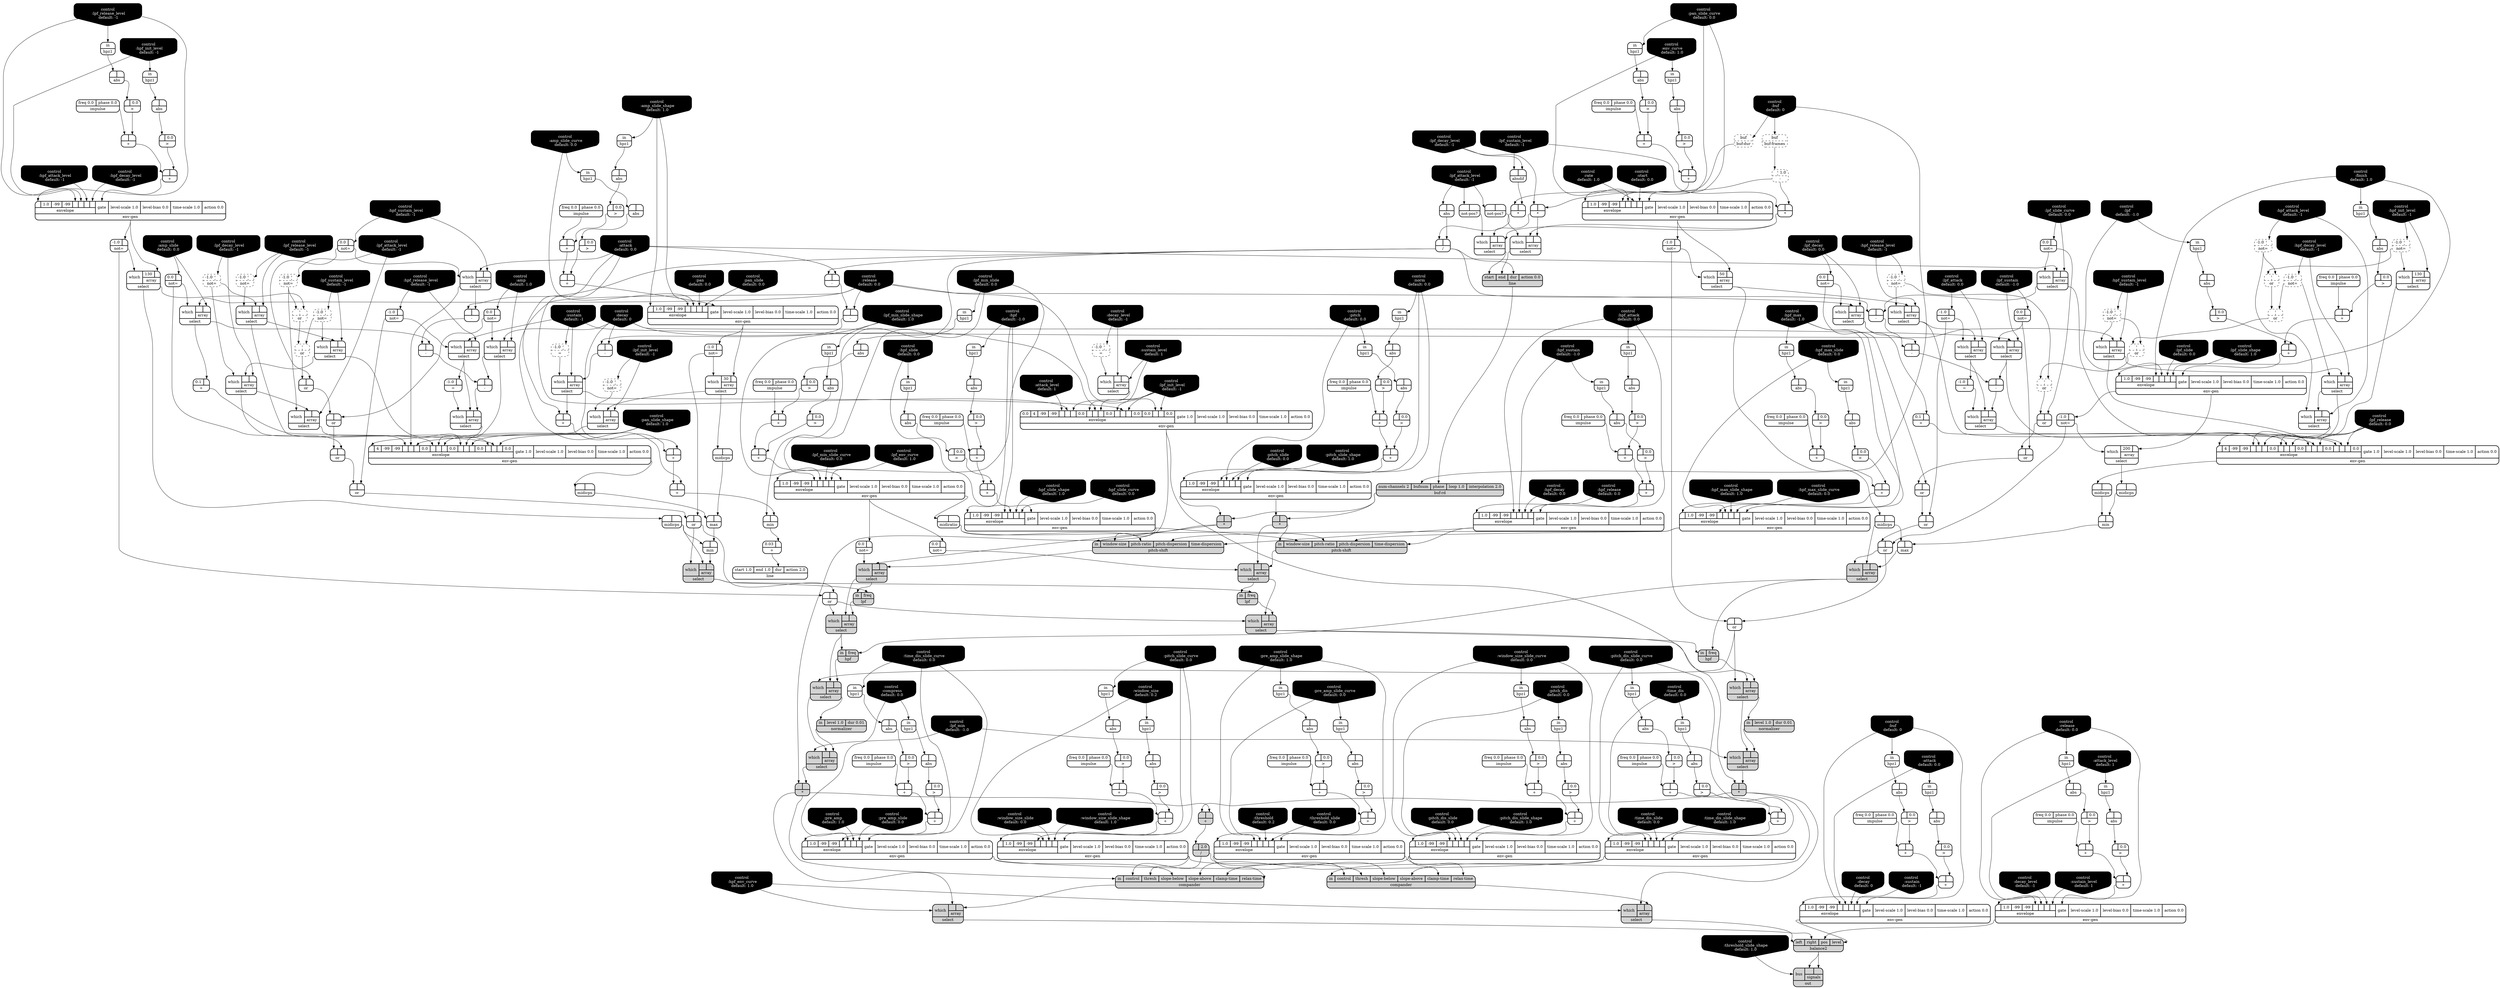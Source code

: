 digraph synthdef {
104 [label = "{{ <a> |<b> } |<__UG_NAME__>* }" style="bold, rounded" shape=record rankdir=LR];
214 [label = "{{ <a> |<b> } |<__UG_NAME__>* }" style="bold, rounded" shape=record rankdir=LR];
215 [label = "{{ <a> |<b> } |<__UG_NAME__>* }" style="bold, rounded" shape=record rankdir=LR];
221 [label = "{{ <a> |<b> } |<__UG_NAME__>* }" style="filled, bold, rounded"  shape=record rankdir=LR];
311 [label = "{{ <a> |<b> } |<__UG_NAME__>* }" style="filled, bold, rounded"  shape=record rankdir=LR];
313 [label = "{{ <a> |<b> } |<__UG_NAME__>* }" style="filled, bold, rounded"  shape=record rankdir=LR];
322 [label = "{{ <a> |<b> } |<__UG_NAME__>* }" style="filled, bold, rounded"  shape=record rankdir=LR];
116 [label = "{{ <a> |<b> } |<__UG_NAME__>+ }" style="bold, rounded" shape=record rankdir=LR];
120 [label = "{{ <a> |<b> } |<__UG_NAME__>+ }" style="bold, rounded" shape=record rankdir=LR];
144 [label = "{{ <a> |<b> } |<__UG_NAME__>+ }" style="bold, rounded" shape=record rankdir=LR];
148 [label = "{{ <a> |<b> } |<__UG_NAME__>+ }" style="bold, rounded" shape=record rankdir=LR];
157 [label = "{{ <a> |<b> } |<__UG_NAME__>+ }" style="bold, rounded" shape=record rankdir=LR];
161 [label = "{{ <a> |<b> } |<__UG_NAME__>+ }" style="bold, rounded" shape=record rankdir=LR];
181 [label = "{{ <a> |<b> } |<__UG_NAME__>+ }" style="bold, rounded" shape=record rankdir=LR];
185 [label = "{{ <a> |<b> } |<__UG_NAME__>+ }" style="bold, rounded" shape=record rankdir=LR];
194 [label = "{{ <a> |<b> } |<__UG_NAME__>+ }" style="bold, rounded" shape=record rankdir=LR];
198 [label = "{{ <a> |<b> } |<__UG_NAME__>+ }" style="bold, rounded" shape=record rankdir=LR];
205 [label = "{{ <a> |<b> } |<__UG_NAME__>+ }" style="bold, rounded" shape=record rankdir=LR];
209 [label = "{{ <a> |<b> } |<__UG_NAME__>+ }" style="bold, rounded" shape=record rankdir=LR];
226 [label = "{{ <a> |<b> } |<__UG_NAME__>+ }" style="bold, rounded" shape=record rankdir=LR];
230 [label = "{{ <a> |<b> } |<__UG_NAME__>+ }" style="bold, rounded" shape=record rankdir=LR];
237 [label = "{{ <a> |<b> } |<__UG_NAME__>+ }" style="bold, rounded" shape=record rankdir=LR];
241 [label = "{{ <a> |<b> } |<__UG_NAME__>+ }" style="bold, rounded" shape=record rankdir=LR];
247 [label = "{{ <a> |<b> } |<__UG_NAME__>+ }" style="bold, rounded" shape=record rankdir=LR];
251 [label = "{{ <a> |<b> } |<__UG_NAME__>+ }" style="bold, rounded" shape=record rankdir=LR];
274 [label = "{{ <a> 0.1|<b> } |<__UG_NAME__>+ }" style="bold, rounded" shape=record rankdir=LR];
299 [label = "{{ <a> 0.1|<b> } |<__UG_NAME__>+ }" style="bold, rounded" shape=record rankdir=LR];
323 [label = "{{ <a> |<b> } |<__UG_NAME__>+ }" style="filled, bold, rounded"  shape=record rankdir=LR];
335 [label = "{{ <a> |<b> } |<__UG_NAME__>+ }" style="bold, rounded" shape=record rankdir=LR];
339 [label = "{{ <a> |<b> } |<__UG_NAME__>+ }" style="bold, rounded" shape=record rankdir=LR];
346 [label = "{{ <a> |<b> } |<__UG_NAME__>+ }" style="bold, rounded" shape=record rankdir=LR];
349 [label = "{{ <a> |<b> } |<__UG_NAME__>+ }" style="bold, rounded" shape=record rankdir=LR];
361 [label = "{{ <a> |<b> } |<__UG_NAME__>+ }" style="bold, rounded" shape=record rankdir=LR];
365 [label = "{{ <a> |<b> } |<__UG_NAME__>+ }" style="bold, rounded" shape=record rankdir=LR];
371 [label = "{{ <a> |<b> } |<__UG_NAME__>+ }" style="bold, rounded" shape=record rankdir=LR];
373 [label = "{{ <a> |<b> } |<__UG_NAME__>+ }" style="bold, rounded" shape=record rankdir=LR];
376 [label = "{{ <a> |<b> } |<__UG_NAME__>+ }" style="bold, rounded" shape=record rankdir=LR];
377 [label = "{{ <a> |<b> } |<__UG_NAME__>+ }" style="bold, rounded" shape=record rankdir=LR];
382 [label = "{{ <a> |<b> } |<__UG_NAME__>+ }" style="bold, rounded" shape=record rankdir=LR];
383 [label = "{{ <a> |<b> } |<__UG_NAME__>+ }" style="bold, rounded" shape=record rankdir=LR];
396 [label = "{{ <a> |<b> } |<__UG_NAME__>+ }" style="bold, rounded" shape=record rankdir=LR];
397 [label = "{{ <a> |<b> } |<__UG_NAME__>+ }" style="bold, rounded" shape=record rankdir=LR];
401 [label = "{{ <a> |<b> } |<__UG_NAME__>+ }" style="bold, rounded" shape=record rankdir=LR];
402 [label = "{{ <a> |<b> } |<__UG_NAME__>+ }" style="bold, rounded" shape=record rankdir=LR];
403 [label = "{{ <a> |<b> } |<__UG_NAME__>+ }" style="bold, rounded" shape=record rankdir=LR];
405 [label = "{{ <a> 0.03|<b> } |<__UG_NAME__>+ }" style="bold, rounded" shape=record rankdir=LR];
107 [label = "{{ <a> |<b> } |<__UG_NAME__>- }" style="bold, rounded" shape=record rankdir=LR];
108 [label = "{{ <a> |<b> } |<__UG_NAME__>- }" style="bold, rounded" shape=record rankdir=LR];
109 [label = "{{ <a> |<b> } |<__UG_NAME__>- }" style="bold, rounded" shape=record rankdir=LR];
213 [label = "{{ <a> |<b> 1.0} |<__UG_NAME__>- }" style="dashed, rounded" shape=record rankdir=LR];
269 [label = "{{ <a> |<b> } |<__UG_NAME__>- }" style="bold, rounded" shape=record rankdir=LR];
271 [label = "{{ <a> |<b> } |<__UG_NAME__>- }" style="bold, rounded" shape=record rankdir=LR];
272 [label = "{{ <a> |<b> } |<__UG_NAME__>- }" style="bold, rounded" shape=record rankdir=LR];
294 [label = "{{ <a> |<b> } |<__UG_NAME__>- }" style="bold, rounded" shape=record rankdir=LR];
296 [label = "{{ <a> |<b> } |<__UG_NAME__>- }" style="bold, rounded" shape=record rankdir=LR];
297 [label = "{{ <a> |<b> } |<__UG_NAME__>- }" style="bold, rounded" shape=record rankdir=LR];
106 [label = "{{ <a> |<b> } |<__UG_NAME__>/ }" style="bold, rounded" shape=record rankdir=LR];
324 [label = "{{ <a> |<b> 2.0} |<__UG_NAME__>/ }" style="filled, bold, rounded"  shape=record rankdir=LR];
99 [label = "{{ <a> -1.0|<b> } |<__UG_NAME__>= }" style="dashed, rounded" shape=record rankdir=LR];
101 [label = "{{ <a> -1.0|<b> } |<__UG_NAME__>= }" style="dashed, rounded" shape=record rankdir=LR];
268 [label = "{{ <a> -1.0|<b> } |<__UG_NAME__>= }" style="bold, rounded" shape=record rankdir=LR];
293 [label = "{{ <a> -1.0|<b> } |<__UG_NAME__>= }" style="bold, rounded" shape=record rankdir=LR];
115 [label = "{{ <a> |<b> 0.0} |<__UG_NAME__>\> }" style="bold, rounded" shape=record rankdir=LR];
119 [label = "{{ <a> |<b> 0.0} |<__UG_NAME__>\> }" style="bold, rounded" shape=record rankdir=LR];
143 [label = "{{ <a> |<b> 0.0} |<__UG_NAME__>\> }" style="bold, rounded" shape=record rankdir=LR];
147 [label = "{{ <a> |<b> 0.0} |<__UG_NAME__>\> }" style="bold, rounded" shape=record rankdir=LR];
156 [label = "{{ <a> |<b> 0.0} |<__UG_NAME__>\> }" style="bold, rounded" shape=record rankdir=LR];
160 [label = "{{ <a> |<b> 0.0} |<__UG_NAME__>\> }" style="bold, rounded" shape=record rankdir=LR];
180 [label = "{{ <a> |<b> 0.0} |<__UG_NAME__>\> }" style="bold, rounded" shape=record rankdir=LR];
184 [label = "{{ <a> |<b> 0.0} |<__UG_NAME__>\> }" style="bold, rounded" shape=record rankdir=LR];
193 [label = "{{ <a> |<b> 0.0} |<__UG_NAME__>\> }" style="bold, rounded" shape=record rankdir=LR];
197 [label = "{{ <a> |<b> 0.0} |<__UG_NAME__>\> }" style="bold, rounded" shape=record rankdir=LR];
204 [label = "{{ <a> |<b> 0.0} |<__UG_NAME__>\> }" style="bold, rounded" shape=record rankdir=LR];
208 [label = "{{ <a> |<b> 0.0} |<__UG_NAME__>\> }" style="bold, rounded" shape=record rankdir=LR];
225 [label = "{{ <a> |<b> 0.0} |<__UG_NAME__>\> }" style="bold, rounded" shape=record rankdir=LR];
229 [label = "{{ <a> |<b> 0.0} |<__UG_NAME__>\> }" style="bold, rounded" shape=record rankdir=LR];
236 [label = "{{ <a> |<b> 0.0} |<__UG_NAME__>\> }" style="bold, rounded" shape=record rankdir=LR];
240 [label = "{{ <a> |<b> 0.0} |<__UG_NAME__>\> }" style="bold, rounded" shape=record rankdir=LR];
246 [label = "{{ <a> |<b> 0.0} |<__UG_NAME__>\> }" style="bold, rounded" shape=record rankdir=LR];
250 [label = "{{ <a> |<b> 0.0} |<__UG_NAME__>\> }" style="bold, rounded" shape=record rankdir=LR];
334 [label = "{{ <a> |<b> 0.0} |<__UG_NAME__>\> }" style="bold, rounded" shape=record rankdir=LR];
338 [label = "{{ <a> |<b> 0.0} |<__UG_NAME__>\> }" style="bold, rounded" shape=record rankdir=LR];
345 [label = "{{ <a> |<b> 0.0} |<__UG_NAME__>\> }" style="bold, rounded" shape=record rankdir=LR];
348 [label = "{{ <a> |<b> 0.0} |<__UG_NAME__>\> }" style="bold, rounded" shape=record rankdir=LR];
353 [label = "{{ <a> |<b> 0.0} |<__UG_NAME__>\> }" style="bold, rounded" shape=record rankdir=LR];
356 [label = "{{ <a> |<b> 0.0} |<__UG_NAME__>\> }" style="bold, rounded" shape=record rankdir=LR];
360 [label = "{{ <a> |<b> 0.0} |<__UG_NAME__>\> }" style="bold, rounded" shape=record rankdir=LR];
364 [label = "{{ <a> |<b> 0.0} |<__UG_NAME__>\> }" style="bold, rounded" shape=record rankdir=LR];
370 [label = "{{ <a> |<b> 0.0} |<__UG_NAME__>\> }" style="bold, rounded" shape=record rankdir=LR];
372 [label = "{{ <a> |<b> 0.0} |<__UG_NAME__>\> }" style="bold, rounded" shape=record rankdir=LR];
375 [label = "{{ <a> |<b> 0.0} |<__UG_NAME__>\> }" style="bold, rounded" shape=record rankdir=LR];
381 [label = "{{ <a> |<b> 0.0} |<__UG_NAME__>\> }" style="bold, rounded" shape=record rankdir=LR];
387 [label = "{{ <a> |<b> 0.0} |<__UG_NAME__>\> }" style="bold, rounded" shape=record rankdir=LR];
395 [label = "{{ <a> |<b> 0.0} |<__UG_NAME__>\> }" style="bold, rounded" shape=record rankdir=LR];
105 [label = "{{ <a> |<b> } |<__UG_NAME__>abs }" style="bold, rounded" shape=record rankdir=LR];
114 [label = "{{ <a> |<b> } |<__UG_NAME__>abs }" style="bold, rounded" shape=record rankdir=LR];
118 [label = "{{ <a> |<b> } |<__UG_NAME__>abs }" style="bold, rounded" shape=record rankdir=LR];
142 [label = "{{ <a> |<b> } |<__UG_NAME__>abs }" style="bold, rounded" shape=record rankdir=LR];
146 [label = "{{ <a> |<b> } |<__UG_NAME__>abs }" style="bold, rounded" shape=record rankdir=LR];
155 [label = "{{ <a> |<b> } |<__UG_NAME__>abs }" style="bold, rounded" shape=record rankdir=LR];
159 [label = "{{ <a> |<b> } |<__UG_NAME__>abs }" style="bold, rounded" shape=record rankdir=LR];
179 [label = "{{ <a> |<b> } |<__UG_NAME__>abs }" style="bold, rounded" shape=record rankdir=LR];
183 [label = "{{ <a> |<b> } |<__UG_NAME__>abs }" style="bold, rounded" shape=record rankdir=LR];
192 [label = "{{ <a> |<b> } |<__UG_NAME__>abs }" style="bold, rounded" shape=record rankdir=LR];
196 [label = "{{ <a> |<b> } |<__UG_NAME__>abs }" style="bold, rounded" shape=record rankdir=LR];
203 [label = "{{ <a> |<b> } |<__UG_NAME__>abs }" style="bold, rounded" shape=record rankdir=LR];
207 [label = "{{ <a> |<b> } |<__UG_NAME__>abs }" style="bold, rounded" shape=record rankdir=LR];
224 [label = "{{ <a> |<b> } |<__UG_NAME__>abs }" style="bold, rounded" shape=record rankdir=LR];
228 [label = "{{ <a> |<b> } |<__UG_NAME__>abs }" style="bold, rounded" shape=record rankdir=LR];
235 [label = "{{ <a> |<b> } |<__UG_NAME__>abs }" style="bold, rounded" shape=record rankdir=LR];
239 [label = "{{ <a> |<b> } |<__UG_NAME__>abs }" style="bold, rounded" shape=record rankdir=LR];
245 [label = "{{ <a> |<b> } |<__UG_NAME__>abs }" style="bold, rounded" shape=record rankdir=LR];
249 [label = "{{ <a> |<b> } |<__UG_NAME__>abs }" style="bold, rounded" shape=record rankdir=LR];
328 [label = "{{ <a> |<b> } |<__UG_NAME__>abs }" style="bold, rounded" shape=record rankdir=LR];
330 [label = "{{ <a> |<b> } |<__UG_NAME__>abs }" style="bold, rounded" shape=record rankdir=LR];
333 [label = "{{ <a> |<b> } |<__UG_NAME__>abs }" style="bold, rounded" shape=record rankdir=LR];
337 [label = "{{ <a> |<b> } |<__UG_NAME__>abs }" style="bold, rounded" shape=record rankdir=LR];
342 [label = "{{ <a> |<b> } |<__UG_NAME__>abs }" style="bold, rounded" shape=record rankdir=LR];
344 [label = "{{ <a> |<b> } |<__UG_NAME__>abs }" style="bold, rounded" shape=record rankdir=LR];
347 [label = "{{ <a> |<b> } |<__UG_NAME__>abs }" style="bold, rounded" shape=record rankdir=LR];
352 [label = "{{ <a> |<b> } |<__UG_NAME__>abs }" style="bold, rounded" shape=record rankdir=LR];
355 [label = "{{ <a> |<b> } |<__UG_NAME__>abs }" style="bold, rounded" shape=record rankdir=LR];
359 [label = "{{ <a> |<b> } |<__UG_NAME__>abs }" style="bold, rounded" shape=record rankdir=LR];
363 [label = "{{ <a> |<b> } |<__UG_NAME__>abs }" style="bold, rounded" shape=record rankdir=LR];
380 [label = "{{ <a> |<b> } |<__UG_NAME__>abs }" style="bold, rounded" shape=record rankdir=LR];
386 [label = "{{ <a> |<b> } |<__UG_NAME__>abs }" style="bold, rounded" shape=record rankdir=LR];
394 [label = "{{ <a> |<b> } |<__UG_NAME__>abs }" style="bold, rounded" shape=record rankdir=LR];
103 [label = "{{ <a> |<b> } |<__UG_NAME__>absdif }" style="bold, rounded" shape=record rankdir=LR];
399 [label = "{{ <left> left|<right> right|<pos> pos|<level> level} |<__UG_NAME__>balance2 }" style="filled, bold, rounded"  shape=record rankdir=LR];
102 [label = "{{ <buf> buf} |<__UG_NAME__>buf-dur }" style="dashed, rounded" shape=record rankdir=LR];
212 [label = "{{ <buf> buf} |<__UG_NAME__>buf-frames }" style="dashed, rounded" shape=record rankdir=LR];
220 [label = "{{ <num____channels> num-channels 2|<bufnum> bufnum|<phase> phase|<loop> loop 1.0|<interpolation> interpolation 2.0} |<__UG_NAME__>buf-rd }" style="filled, bold, rounded"  shape=record rankdir=LR];
385 [label = "{{ <in> in|<control> control|<thresh> thresh|<slope____below> slope-below|<slope____above> slope-above|<clamp____time> clamp-time|<relax____time> relax-time} |<__UG_NAME__>compander }" style="filled, bold, rounded"  shape=record rankdir=LR];
389 [label = "{{ <in> in|<control> control|<thresh> thresh|<slope____below> slope-below|<slope____above> slope-above|<clamp____time> clamp-time|<relax____time> relax-time} |<__UG_NAME__>compander }" style="filled, bold, rounded"  shape=record rankdir=LR];
0 [label = "control
 :buf
 default: 0" shape=invhouse style="rounded, filled, bold" fillcolor=black fontcolor=white ]; 
1 [label = "control
 :attack
 default: 0.0" shape=invhouse style="rounded, filled, bold" fillcolor=black fontcolor=white ]; 
2 [label = "control
 :decay
 default: 0" shape=invhouse style="rounded, filled, bold" fillcolor=black fontcolor=white ]; 
3 [label = "control
 :sustain
 default: -1" shape=invhouse style="rounded, filled, bold" fillcolor=black fontcolor=white ]; 
4 [label = "control
 :release
 default: 0.0" shape=invhouse style="rounded, filled, bold" fillcolor=black fontcolor=white ]; 
5 [label = "control
 :attack_level
 default: 1" shape=invhouse style="rounded, filled, bold" fillcolor=black fontcolor=white ]; 
6 [label = "control
 :decay_level
 default: -1" shape=invhouse style="rounded, filled, bold" fillcolor=black fontcolor=white ]; 
7 [label = "control
 :sustain_level
 default: 1" shape=invhouse style="rounded, filled, bold" fillcolor=black fontcolor=white ]; 
8 [label = "control
 :lpf_init_level
 default: -1" shape=invhouse style="rounded, filled, bold" fillcolor=black fontcolor=white ]; 
9 [label = "control
 :lpf_attack_level
 default: -1" shape=invhouse style="rounded, filled, bold" fillcolor=black fontcolor=white ]; 
10 [label = "control
 :lpf_decay_level
 default: -1" shape=invhouse style="rounded, filled, bold" fillcolor=black fontcolor=white ]; 
11 [label = "control
 :lpf_sustain_level
 default: -1" shape=invhouse style="rounded, filled, bold" fillcolor=black fontcolor=white ]; 
12 [label = "control
 :lpf_release_level
 default: -1" shape=invhouse style="rounded, filled, bold" fillcolor=black fontcolor=white ]; 
13 [label = "control
 :hpf_init_level
 default: -1" shape=invhouse style="rounded, filled, bold" fillcolor=black fontcolor=white ]; 
14 [label = "control
 :hpf_attack_level
 default: -1" shape=invhouse style="rounded, filled, bold" fillcolor=black fontcolor=white ]; 
15 [label = "control
 :hpf_decay_level
 default: -1" shape=invhouse style="rounded, filled, bold" fillcolor=black fontcolor=white ]; 
16 [label = "control
 :hpf_sustain_level
 default: -1" shape=invhouse style="rounded, filled, bold" fillcolor=black fontcolor=white ]; 
17 [label = "control
 :hpf_release_level
 default: -1" shape=invhouse style="rounded, filled, bold" fillcolor=black fontcolor=white ]; 
18 [label = "control
 :buf
 default: 0" shape=invhouse style="rounded, filled, bold" fillcolor=black fontcolor=white ]; 
19 [label = "control
 :attack
 default: 0.0" shape=invhouse style="rounded, filled, bold" fillcolor=black fontcolor=white ]; 
20 [label = "control
 :decay
 default: 0" shape=invhouse style="rounded, filled, bold" fillcolor=black fontcolor=white ]; 
21 [label = "control
 :sustain
 default: -1" shape=invhouse style="rounded, filled, bold" fillcolor=black fontcolor=white ]; 
22 [label = "control
 :release
 default: 0.0" shape=invhouse style="rounded, filled, bold" fillcolor=black fontcolor=white ]; 
23 [label = "control
 :attack_level
 default: 1" shape=invhouse style="rounded, filled, bold" fillcolor=black fontcolor=white ]; 
24 [label = "control
 :decay_level
 default: -1" shape=invhouse style="rounded, filled, bold" fillcolor=black fontcolor=white ]; 
25 [label = "control
 :sustain_level
 default: 1" shape=invhouse style="rounded, filled, bold" fillcolor=black fontcolor=white ]; 
26 [label = "control
 :lpf_init_level
 default: -1" shape=invhouse style="rounded, filled, bold" fillcolor=black fontcolor=white ]; 
27 [label = "control
 :lpf_attack_level
 default: -1" shape=invhouse style="rounded, filled, bold" fillcolor=black fontcolor=white ]; 
28 [label = "control
 :lpf_decay_level
 default: -1" shape=invhouse style="rounded, filled, bold" fillcolor=black fontcolor=white ]; 
29 [label = "control
 :lpf_sustain_level
 default: -1" shape=invhouse style="rounded, filled, bold" fillcolor=black fontcolor=white ]; 
30 [label = "control
 :lpf_release_level
 default: -1" shape=invhouse style="rounded, filled, bold" fillcolor=black fontcolor=white ]; 
31 [label = "control
 :hpf_init_level
 default: -1" shape=invhouse style="rounded, filled, bold" fillcolor=black fontcolor=white ]; 
32 [label = "control
 :hpf_attack_level
 default: -1" shape=invhouse style="rounded, filled, bold" fillcolor=black fontcolor=white ]; 
33 [label = "control
 :hpf_decay_level
 default: -1" shape=invhouse style="rounded, filled, bold" fillcolor=black fontcolor=white ]; 
34 [label = "control
 :hpf_sustain_level
 default: -1" shape=invhouse style="rounded, filled, bold" fillcolor=black fontcolor=white ]; 
35 [label = "control
 :hpf_release_level
 default: -1" shape=invhouse style="rounded, filled, bold" fillcolor=black fontcolor=white ]; 
36 [label = "control
 :amp
 default: 1.0" shape=invhouse style="rounded, filled, bold" fillcolor=black fontcolor=white ]; 
37 [label = "control
 :amp_slide
 default: 0.0" shape=invhouse style="rounded, filled, bold" fillcolor=black fontcolor=white ]; 
38 [label = "control
 :amp_slide_shape
 default: 1.0" shape=invhouse style="rounded, filled, bold" fillcolor=black fontcolor=white ]; 
39 [label = "control
 :amp_slide_curve
 default: 0.0" shape=invhouse style="rounded, filled, bold" fillcolor=black fontcolor=white ]; 
40 [label = "control
 :pan
 default: 0.0" shape=invhouse style="rounded, filled, bold" fillcolor=black fontcolor=white ]; 
41 [label = "control
 :pan_slide
 default: 0.0" shape=invhouse style="rounded, filled, bold" fillcolor=black fontcolor=white ]; 
42 [label = "control
 :pan_slide_shape
 default: 1.0" shape=invhouse style="rounded, filled, bold" fillcolor=black fontcolor=white ]; 
43 [label = "control
 :pan_slide_curve
 default: 0.0" shape=invhouse style="rounded, filled, bold" fillcolor=black fontcolor=white ]; 
44 [label = "control
 :env_curve
 default: 1.0" shape=invhouse style="rounded, filled, bold" fillcolor=black fontcolor=white ]; 
45 [label = "control
 :rate
 default: 1.0" shape=invhouse style="rounded, filled, bold" fillcolor=black fontcolor=white ]; 
46 [label = "control
 :start
 default: 0.0" shape=invhouse style="rounded, filled, bold" fillcolor=black fontcolor=white ]; 
47 [label = "control
 :finish
 default: 1.0" shape=invhouse style="rounded, filled, bold" fillcolor=black fontcolor=white ]; 
48 [label = "control
 :lpf
 default: -1.0" shape=invhouse style="rounded, filled, bold" fillcolor=black fontcolor=white ]; 
49 [label = "control
 :lpf_slide
 default: 0.0" shape=invhouse style="rounded, filled, bold" fillcolor=black fontcolor=white ]; 
50 [label = "control
 :lpf_slide_shape
 default: 1.0" shape=invhouse style="rounded, filled, bold" fillcolor=black fontcolor=white ]; 
51 [label = "control
 :lpf_slide_curve
 default: 0.0" shape=invhouse style="rounded, filled, bold" fillcolor=black fontcolor=white ]; 
52 [label = "control
 :lpf_attack
 default: 0.0" shape=invhouse style="rounded, filled, bold" fillcolor=black fontcolor=white ]; 
53 [label = "control
 :lpf_sustain
 default: -1.0" shape=invhouse style="rounded, filled, bold" fillcolor=black fontcolor=white ]; 
54 [label = "control
 :lpf_decay
 default: 0.0" shape=invhouse style="rounded, filled, bold" fillcolor=black fontcolor=white ]; 
55 [label = "control
 :lpf_release
 default: 0.0" shape=invhouse style="rounded, filled, bold" fillcolor=black fontcolor=white ]; 
56 [label = "control
 :lpf_min
 default: -1.0" shape=invhouse style="rounded, filled, bold" fillcolor=black fontcolor=white ]; 
57 [label = "control
 :lpf_min_slide
 default: 0.0" shape=invhouse style="rounded, filled, bold" fillcolor=black fontcolor=white ]; 
58 [label = "control
 :lpf_min_slide_shape
 default: 1.0" shape=invhouse style="rounded, filled, bold" fillcolor=black fontcolor=white ]; 
59 [label = "control
 :lpf_min_slide_curve
 default: 0.0" shape=invhouse style="rounded, filled, bold" fillcolor=black fontcolor=white ]; 
60 [label = "control
 :lpf_env_curve
 default: 1.0" shape=invhouse style="rounded, filled, bold" fillcolor=black fontcolor=white ]; 
61 [label = "control
 :hpf
 default: -1.0" shape=invhouse style="rounded, filled, bold" fillcolor=black fontcolor=white ]; 
62 [label = "control
 :hpf_slide
 default: 0.0" shape=invhouse style="rounded, filled, bold" fillcolor=black fontcolor=white ]; 
63 [label = "control
 :hpf_slide_shape
 default: 1.0" shape=invhouse style="rounded, filled, bold" fillcolor=black fontcolor=white ]; 
64 [label = "control
 :hpf_slide_curve
 default: 0.0" shape=invhouse style="rounded, filled, bold" fillcolor=black fontcolor=white ]; 
65 [label = "control
 :hpf_max
 default: -1.0" shape=invhouse style="rounded, filled, bold" fillcolor=black fontcolor=white ]; 
66 [label = "control
 :hpf_max_slide
 default: 0.0" shape=invhouse style="rounded, filled, bold" fillcolor=black fontcolor=white ]; 
67 [label = "control
 :hpf_max_slide_shape
 default: 1.0" shape=invhouse style="rounded, filled, bold" fillcolor=black fontcolor=white ]; 
68 [label = "control
 :hpf_max_slide_curve
 default: 0.0" shape=invhouse style="rounded, filled, bold" fillcolor=black fontcolor=white ]; 
69 [label = "control
 :hpf_attack
 default: 0.0" shape=invhouse style="rounded, filled, bold" fillcolor=black fontcolor=white ]; 
70 [label = "control
 :hpf_sustain
 default: -1.0" shape=invhouse style="rounded, filled, bold" fillcolor=black fontcolor=white ]; 
71 [label = "control
 :hpf_decay
 default: 0.0" shape=invhouse style="rounded, filled, bold" fillcolor=black fontcolor=white ]; 
72 [label = "control
 :hpf_release
 default: 0.0" shape=invhouse style="rounded, filled, bold" fillcolor=black fontcolor=white ]; 
73 [label = "control
 :hpf_env_curve
 default: 1.0" shape=invhouse style="rounded, filled, bold" fillcolor=black fontcolor=white ]; 
74 [label = "control
 :norm
 default: 0.0" shape=invhouse style="rounded, filled, bold" fillcolor=black fontcolor=white ]; 
75 [label = "control
 :pitch
 default: 0.0" shape=invhouse style="rounded, filled, bold" fillcolor=black fontcolor=white ]; 
76 [label = "control
 :pitch_slide
 default: 0.0" shape=invhouse style="rounded, filled, bold" fillcolor=black fontcolor=white ]; 
77 [label = "control
 :pitch_slide_shape
 default: 1.0" shape=invhouse style="rounded, filled, bold" fillcolor=black fontcolor=white ]; 
78 [label = "control
 :pitch_slide_curve
 default: 0.0" shape=invhouse style="rounded, filled, bold" fillcolor=black fontcolor=white ]; 
79 [label = "control
 :window_size
 default: 0.2" shape=invhouse style="rounded, filled, bold" fillcolor=black fontcolor=white ]; 
80 [label = "control
 :window_size_slide
 default: 0.0" shape=invhouse style="rounded, filled, bold" fillcolor=black fontcolor=white ]; 
81 [label = "control
 :window_size_slide_shape
 default: 1.0" shape=invhouse style="rounded, filled, bold" fillcolor=black fontcolor=white ]; 
82 [label = "control
 :window_size_slide_curve
 default: 0.0" shape=invhouse style="rounded, filled, bold" fillcolor=black fontcolor=white ]; 
83 [label = "control
 :pitch_dis
 default: 0.0" shape=invhouse style="rounded, filled, bold" fillcolor=black fontcolor=white ]; 
84 [label = "control
 :pitch_dis_slide
 default: 0.0" shape=invhouse style="rounded, filled, bold" fillcolor=black fontcolor=white ]; 
85 [label = "control
 :pitch_dis_slide_shape
 default: 1.0" shape=invhouse style="rounded, filled, bold" fillcolor=black fontcolor=white ]; 
86 [label = "control
 :pitch_dis_slide_curve
 default: 0.0" shape=invhouse style="rounded, filled, bold" fillcolor=black fontcolor=white ]; 
87 [label = "control
 :time_dis
 default: 0.0" shape=invhouse style="rounded, filled, bold" fillcolor=black fontcolor=white ]; 
88 [label = "control
 :time_dis_slide
 default: 0.0" shape=invhouse style="rounded, filled, bold" fillcolor=black fontcolor=white ]; 
89 [label = "control
 :time_dis_slide_shape
 default: 1.0" shape=invhouse style="rounded, filled, bold" fillcolor=black fontcolor=white ]; 
90 [label = "control
 :time_dis_slide_curve
 default: 0.0" shape=invhouse style="rounded, filled, bold" fillcolor=black fontcolor=white ]; 
91 [label = "control
 :compress
 default: 0.0" shape=invhouse style="rounded, filled, bold" fillcolor=black fontcolor=white ]; 
92 [label = "control
 :pre_amp
 default: 1.0" shape=invhouse style="rounded, filled, bold" fillcolor=black fontcolor=white ]; 
93 [label = "control
 :pre_amp_slide
 default: 0.0" shape=invhouse style="rounded, filled, bold" fillcolor=black fontcolor=white ]; 
94 [label = "control
 :pre_amp_slide_shape
 default: 1.0" shape=invhouse style="rounded, filled, bold" fillcolor=black fontcolor=white ]; 
95 [label = "control
 :pre_amp_slide_curve
 default: 0.0" shape=invhouse style="rounded, filled, bold" fillcolor=black fontcolor=white ]; 
96 [label = "control
 :threshold
 default: 0.2" shape=invhouse style="rounded, filled, bold" fillcolor=black fontcolor=white ]; 
97 [label = "control
 :threshold_slide
 default: 0.0" shape=invhouse style="rounded, filled, bold" fillcolor=black fontcolor=white ]; 
98 [label = "control
 :threshold_slide_shape
 default: 1.0" shape=invhouse style="rounded, filled, bold" fillcolor=black fontcolor=white ]; 
111 [label = "{{ {{0.0|4|-99|-99|<envelope___control___4>|<envelope___control___5>|<envelope___control___6>|0.0|<envelope___select___8>|<envelope___control___9>|<envelope___control___10>|0.0|<envelope___control___12>|<envelope___select___13>|<envelope___control___14>|0.0|0.0|<envelope___control___17>|<envelope___control___18>|0.0}|envelope}|<gate> gate 1.0|<level____scale> level-scale 1.0|<level____bias> level-bias 0.0|<time____scale> time-scale 1.0|<action> action 0.0} |<__UG_NAME__>env-gen }" style="bold, rounded" shape=record rankdir=LR];
121 [label = "{{ {{<envelope___control___0>|1.0|-99|-99|<envelope___control___4>|<envelope___control___5>|<envelope___control___6>|<envelope___control___7>}|envelope}|<gate> gate|<level____scale> level-scale 1.0|<level____bias> level-bias 0.0|<time____scale> time-scale 1.0|<action> action 0.0} |<__UG_NAME__>env-gen }" style="bold, rounded" shape=record rankdir=LR];
149 [label = "{{ {{<envelope___control___0>|1.0|-99|-99|<envelope___control___4>|<envelope___control___5>|<envelope___control___6>|<envelope___control___7>}|envelope}|<gate> gate|<level____scale> level-scale 1.0|<level____bias> level-bias 0.0|<time____scale> time-scale 1.0|<action> action 0.0} |<__UG_NAME__>env-gen }" style="bold, rounded" shape=record rankdir=LR];
162 [label = "{{ {{<envelope___control___0>|1.0|-99|-99|<envelope___control___4>|<envelope___control___5>|<envelope___control___6>|<envelope___control___7>}|envelope}|<gate> gate|<level____scale> level-scale 1.0|<level____bias> level-bias 0.0|<time____scale> time-scale 1.0|<action> action 0.0} |<__UG_NAME__>env-gen }" style="bold, rounded" shape=record rankdir=LR];
186 [label = "{{ {{<envelope___control___0>|1.0|-99|-99|<envelope___control___4>|<envelope___control___5>|<envelope___control___6>|<envelope___control___7>}|envelope}|<gate> gate|<level____scale> level-scale 1.0|<level____bias> level-bias 0.0|<time____scale> time-scale 1.0|<action> action 0.0} |<__UG_NAME__>env-gen }" style="bold, rounded" shape=record rankdir=LR];
199 [label = "{{ {{<envelope___control___0>|1.0|-99|-99|<envelope___control___4>|<envelope___control___5>|<envelope___control___6>|<envelope___control___7>}|envelope}|<gate> gate|<level____scale> level-scale 1.0|<level____bias> level-bias 0.0|<time____scale> time-scale 1.0|<action> action 0.0} |<__UG_NAME__>env-gen }" style="bold, rounded" shape=record rankdir=LR];
210 [label = "{{ {{<envelope___control___0>|1.0|-99|-99|<envelope___control___4>|<envelope___control___5>|<envelope___control___6>|<envelope___control___7>}|envelope}|<gate> gate|<level____scale> level-scale 1.0|<level____bias> level-bias 0.0|<time____scale> time-scale 1.0|<action> action 0.0} |<__UG_NAME__>env-gen }" style="bold, rounded" shape=record rankdir=LR];
231 [label = "{{ {{<envelope___control___0>|1.0|-99|-99|<envelope___control___4>|<envelope___control___5>|<envelope___control___6>|<envelope___control___7>}|envelope}|<gate> gate|<level____scale> level-scale 1.0|<level____bias> level-bias 0.0|<time____scale> time-scale 1.0|<action> action 0.0} |<__UG_NAME__>env-gen }" style="bold, rounded" shape=record rankdir=LR];
242 [label = "{{ {{<envelope___control___0>|1.0|-99|-99|<envelope___control___4>|<envelope___control___5>|<envelope___control___6>|<envelope___control___7>}|envelope}|<gate> gate|<level____scale> level-scale 1.0|<level____bias> level-bias 0.0|<time____scale> time-scale 1.0|<action> action 0.0} |<__UG_NAME__>env-gen }" style="bold, rounded" shape=record rankdir=LR];
252 [label = "{{ {{<envelope___control___0>|1.0|-99|-99|<envelope___control___4>|<envelope___control___5>|<envelope___control___6>|<envelope___control___7>}|envelope}|<gate> gate|<level____scale> level-scale 1.0|<level____bias> level-bias 0.0|<time____scale> time-scale 1.0|<action> action 0.0} |<__UG_NAME__>env-gen }" style="bold, rounded" shape=record rankdir=LR];
275 [label = "{{ {{<envelope___select___0>|4|-99|-99|<envelope___select___4>|<envelope___select___5>|<envelope___control___6>|0.0|<envelope___select___8>|<envelope___select___9>|<envelope___control___10>|0.0|<envelope___select___12>|<envelope___select___13>|<envelope___control___14>|0.0|<envelope___select___16>|<envelope___binary____op____u____gen___17>|<envelope___control___18>|0.0}|envelope}|<gate> gate 1.0|<level____scale> level-scale 1.0|<level____bias> level-bias 0.0|<time____scale> time-scale 1.0|<action> action 0.0} |<__UG_NAME__>env-gen }" style="bold, rounded" shape=record rankdir=LR];
300 [label = "{{ {{<envelope___select___0>|4|-99|-99|<envelope___select___4>|<envelope___select___5>|<envelope___control___6>|0.0|<envelope___select___8>|<envelope___select___9>|<envelope___control___10>|0.0|<envelope___select___12>|<envelope___select___13>|<envelope___control___14>|0.0|<envelope___select___16>|<envelope___binary____op____u____gen___17>|<envelope___control___18>|0.0}|envelope}|<gate> gate 1.0|<level____scale> level-scale 1.0|<level____bias> level-bias 0.0|<time____scale> time-scale 1.0|<action> action 0.0} |<__UG_NAME__>env-gen }" style="bold, rounded" shape=record rankdir=LR];
367 [label = "{{ {{<envelope___control___0>|1.0|-99|-99|<envelope___control___4>|<envelope___control___5>|<envelope___control___6>|<envelope___control___7>}|envelope}|<gate> gate|<level____scale> level-scale 1.0|<level____bias> level-bias 0.0|<time____scale> time-scale 1.0|<action> action 0.0} |<__UG_NAME__>env-gen }" style="bold, rounded" shape=record rankdir=LR];
368 [label = "{{ {{<envelope___control___0>|1.0|-99|-99|<envelope___control___4>|<envelope___control___5>|<envelope___control___6>|<envelope___control___7>}|envelope}|<gate> gate|<level____scale> level-scale 1.0|<level____bias> level-bias 0.0|<time____scale> time-scale 1.0|<action> action 0.0} |<__UG_NAME__>env-gen }" style="bold, rounded" shape=record rankdir=LR];
374 [label = "{{ {{<envelope___control___0>|1.0|-99|-99|<envelope___control___4>|<envelope___control___5>|<envelope___control___6>|<envelope___control___7>}|envelope}|<gate> gate|<level____scale> level-scale 1.0|<level____bias> level-bias 0.0|<time____scale> time-scale 1.0|<action> action 0.0} |<__UG_NAME__>env-gen }" style="bold, rounded" shape=record rankdir=LR];
378 [label = "{{ {{<envelope___control___0>|1.0|-99|-99|<envelope___control___4>|<envelope___control___5>|<envelope___control___6>|<envelope___control___7>}|envelope}|<gate> gate|<level____scale> level-scale 1.0|<level____bias> level-bias 0.0|<time____scale> time-scale 1.0|<action> action 0.0} |<__UG_NAME__>env-gen }" style="bold, rounded" shape=record rankdir=LR];
384 [label = "{{ {{<envelope___control___0>|1.0|-99|-99|<envelope___control___4>|<envelope___control___5>|<envelope___control___6>|<envelope___control___7>}|envelope}|<gate> gate|<level____scale> level-scale 1.0|<level____bias> level-bias 0.0|<time____scale> time-scale 1.0|<action> action 0.0} |<__UG_NAME__>env-gen }" style="bold, rounded" shape=record rankdir=LR];
391 [label = "{{ {{<envelope___control___0>|1.0|-99|-99|<envelope___control___4>|<envelope___control___5>|<envelope___control___6>|<envelope___control___7>}|envelope}|<gate> gate|<level____scale> level-scale 1.0|<level____bias> level-bias 0.0|<time____scale> time-scale 1.0|<action> action 0.0} |<__UG_NAME__>env-gen }" style="bold, rounded" shape=record rankdir=LR];
398 [label = "{{ {{<envelope___control___0>|1.0|-99|-99|<envelope___control___4>|<envelope___control___5>|<envelope___control___6>|<envelope___control___7>}|envelope}|<gate> gate|<level____scale> level-scale 1.0|<level____bias> level-bias 0.0|<time____scale> time-scale 1.0|<action> action 0.0} |<__UG_NAME__>env-gen }" style="bold, rounded" shape=record rankdir=LR];
307 [label = "{{ <in> in|<freq> freq} |<__UG_NAME__>hpf }" style="filled, bold, rounded"  shape=record rankdir=LR];
318 [label = "{{ <in> in|<freq> freq} |<__UG_NAME__>hpf }" style="filled, bold, rounded"  shape=record rankdir=LR];
113 [label = "{{ <in> in} |<__UG_NAME__>hpz1 }" style="bold, rounded" shape=record rankdir=LR];
117 [label = "{{ <in> in} |<__UG_NAME__>hpz1 }" style="bold, rounded" shape=record rankdir=LR];
141 [label = "{{ <in> in} |<__UG_NAME__>hpz1 }" style="bold, rounded" shape=record rankdir=LR];
145 [label = "{{ <in> in} |<__UG_NAME__>hpz1 }" style="bold, rounded" shape=record rankdir=LR];
154 [label = "{{ <in> in} |<__UG_NAME__>hpz1 }" style="bold, rounded" shape=record rankdir=LR];
158 [label = "{{ <in> in} |<__UG_NAME__>hpz1 }" style="bold, rounded" shape=record rankdir=LR];
178 [label = "{{ <in> in} |<__UG_NAME__>hpz1 }" style="bold, rounded" shape=record rankdir=LR];
182 [label = "{{ <in> in} |<__UG_NAME__>hpz1 }" style="bold, rounded" shape=record rankdir=LR];
191 [label = "{{ <in> in} |<__UG_NAME__>hpz1 }" style="bold, rounded" shape=record rankdir=LR];
195 [label = "{{ <in> in} |<__UG_NAME__>hpz1 }" style="bold, rounded" shape=record rankdir=LR];
202 [label = "{{ <in> in} |<__UG_NAME__>hpz1 }" style="bold, rounded" shape=record rankdir=LR];
206 [label = "{{ <in> in} |<__UG_NAME__>hpz1 }" style="bold, rounded" shape=record rankdir=LR];
223 [label = "{{ <in> in} |<__UG_NAME__>hpz1 }" style="bold, rounded" shape=record rankdir=LR];
227 [label = "{{ <in> in} |<__UG_NAME__>hpz1 }" style="bold, rounded" shape=record rankdir=LR];
234 [label = "{{ <in> in} |<__UG_NAME__>hpz1 }" style="bold, rounded" shape=record rankdir=LR];
238 [label = "{{ <in> in} |<__UG_NAME__>hpz1 }" style="bold, rounded" shape=record rankdir=LR];
244 [label = "{{ <in> in} |<__UG_NAME__>hpz1 }" style="bold, rounded" shape=record rankdir=LR];
248 [label = "{{ <in> in} |<__UG_NAME__>hpz1 }" style="bold, rounded" shape=record rankdir=LR];
325 [label = "{{ <in> in} |<__UG_NAME__>hpz1 }" style="bold, rounded" shape=record rankdir=LR];
326 [label = "{{ <in> in} |<__UG_NAME__>hpz1 }" style="bold, rounded" shape=record rankdir=LR];
327 [label = "{{ <in> in} |<__UG_NAME__>hpz1 }" style="bold, rounded" shape=record rankdir=LR];
329 [label = "{{ <in> in} |<__UG_NAME__>hpz1 }" style="bold, rounded" shape=record rankdir=LR];
332 [label = "{{ <in> in} |<__UG_NAME__>hpz1 }" style="bold, rounded" shape=record rankdir=LR];
336 [label = "{{ <in> in} |<__UG_NAME__>hpz1 }" style="bold, rounded" shape=record rankdir=LR];
341 [label = "{{ <in> in} |<__UG_NAME__>hpz1 }" style="bold, rounded" shape=record rankdir=LR];
351 [label = "{{ <in> in} |<__UG_NAME__>hpz1 }" style="bold, rounded" shape=record rankdir=LR];
354 [label = "{{ <in> in} |<__UG_NAME__>hpz1 }" style="bold, rounded" shape=record rankdir=LR];
358 [label = "{{ <in> in} |<__UG_NAME__>hpz1 }" style="bold, rounded" shape=record rankdir=LR];
362 [label = "{{ <in> in} |<__UG_NAME__>hpz1 }" style="bold, rounded" shape=record rankdir=LR];
366 [label = "{{ <in> in} |<__UG_NAME__>hpz1 }" style="bold, rounded" shape=record rankdir=LR];
379 [label = "{{ <in> in} |<__UG_NAME__>hpz1 }" style="bold, rounded" shape=record rankdir=LR];
393 [label = "{{ <in> in} |<__UG_NAME__>hpz1 }" style="bold, rounded" shape=record rankdir=LR];
112 [label = "{{ <freq> freq 0.0|<phase> phase 0.0} |<__UG_NAME__>impulse }" style="bold, rounded" shape=record rankdir=LR];
140 [label = "{{ <freq> freq 0.0|<phase> phase 0.0} |<__UG_NAME__>impulse }" style="bold, rounded" shape=record rankdir=LR];
153 [label = "{{ <freq> freq 0.0|<phase> phase 0.0} |<__UG_NAME__>impulse }" style="bold, rounded" shape=record rankdir=LR];
177 [label = "{{ <freq> freq 0.0|<phase> phase 0.0} |<__UG_NAME__>impulse }" style="bold, rounded" shape=record rankdir=LR];
190 [label = "{{ <freq> freq 0.0|<phase> phase 0.0} |<__UG_NAME__>impulse }" style="bold, rounded" shape=record rankdir=LR];
201 [label = "{{ <freq> freq 0.0|<phase> phase 0.0} |<__UG_NAME__>impulse }" style="bold, rounded" shape=record rankdir=LR];
222 [label = "{{ <freq> freq 0.0|<phase> phase 0.0} |<__UG_NAME__>impulse }" style="bold, rounded" shape=record rankdir=LR];
233 [label = "{{ <freq> freq 0.0|<phase> phase 0.0} |<__UG_NAME__>impulse }" style="bold, rounded" shape=record rankdir=LR];
243 [label = "{{ <freq> freq 0.0|<phase> phase 0.0} |<__UG_NAME__>impulse }" style="bold, rounded" shape=record rankdir=LR];
331 [label = "{{ <freq> freq 0.0|<phase> phase 0.0} |<__UG_NAME__>impulse }" style="bold, rounded" shape=record rankdir=LR];
340 [label = "{{ <freq> freq 0.0|<phase> phase 0.0} |<__UG_NAME__>impulse }" style="bold, rounded" shape=record rankdir=LR];
343 [label = "{{ <freq> freq 0.0|<phase> phase 0.0} |<__UG_NAME__>impulse }" style="bold, rounded" shape=record rankdir=LR];
350 [label = "{{ <freq> freq 0.0|<phase> phase 0.0} |<__UG_NAME__>impulse }" style="bold, rounded" shape=record rankdir=LR];
357 [label = "{{ <freq> freq 0.0|<phase> phase 0.0} |<__UG_NAME__>impulse }" style="bold, rounded" shape=record rankdir=LR];
369 [label = "{{ <freq> freq 0.0|<phase> phase 0.0} |<__UG_NAME__>impulse }" style="bold, rounded" shape=record rankdir=LR];
392 [label = "{{ <freq> freq 0.0|<phase> phase 0.0} |<__UG_NAME__>impulse }" style="bold, rounded" shape=record rankdir=LR];
219 [label = "{{ <start> start|<end> end|<dur> dur|<action> action 0.0} |<__UG_NAME__>line }" style="filled, bold, rounded"  shape=record rankdir=LR];
406 [label = "{{ <start> start 1.0|<end> end 1.0|<dur> dur|<action> action 2.0} |<__UG_NAME__>line }" style="bold, rounded" shape=record rankdir=LR];
281 [label = "{{ <in> in|<freq> freq} |<__UG_NAME__>lpf }" style="filled, bold, rounded"  shape=record rankdir=LR];
316 [label = "{{ <in> in|<freq> freq} |<__UG_NAME__>lpf }" style="filled, bold, rounded"  shape=record rankdir=LR];
278 [label = "{{ <a> |<b> } |<__UG_NAME__>max }" style="bold, rounded" shape=record rankdir=LR];
305 [label = "{{ <a> |<b> } |<__UG_NAME__>max }" style="bold, rounded" shape=record rankdir=LR];
256 [label = "{{ <a> |<b> } |<__UG_NAME__>midicps }" style="bold, rounded" shape=record rankdir=LR];
276 [label = "{{ <a> |<b> } |<__UG_NAME__>midicps }" style="bold, rounded" shape=record rankdir=LR];
277 [label = "{{ <a> |<b> } |<__UG_NAME__>midicps }" style="bold, rounded" shape=record rankdir=LR];
284 [label = "{{ <a> |<b> } |<__UG_NAME__>midicps }" style="bold, rounded" shape=record rankdir=LR];
301 [label = "{{ <a> |<b> } |<__UG_NAME__>midicps }" style="bold, rounded" shape=record rankdir=LR];
303 [label = "{{ <a> |<b> } |<__UG_NAME__>midicps }" style="bold, rounded" shape=record rankdir=LR];
232 [label = "{{ <a> |<b> } |<__UG_NAME__>midiratio }" style="bold, rounded" shape=record rankdir=LR];
279 [label = "{{ <a> |<b> } |<__UG_NAME__>min }" style="bold, rounded" shape=record rankdir=LR];
304 [label = "{{ <a> |<b> } |<__UG_NAME__>min }" style="bold, rounded" shape=record rankdir=LR];
404 [label = "{{ <a> |<b> } |<__UG_NAME__>min }" style="bold, rounded" shape=record rankdir=LR];
309 [label = "{{ <in> in|<level> level 1.0|<dur> dur 0.01} |<__UG_NAME__>normalizer }" style="filled, bold, rounded"  shape=record rankdir=LR];
320 [label = "{{ <in> in|<level> level 1.0|<dur> dur 0.01} |<__UG_NAME__>normalizer }" style="filled, bold, rounded"  shape=record rankdir=LR];
211 [label = "{{ <a> |<b> } |<__UG_NAME__>not-pos? }" style="bold, rounded" shape=record rankdir=LR];
217 [label = "{{ <a> |<b> } |<__UG_NAME__>not-pos? }" style="bold, rounded" shape=record rankdir=LR];
122 [label = "{{ <a> -1.0|<b> } |<__UG_NAME__>not= }" style="bold, rounded" shape=record rankdir=LR];
123 [label = "{{ <a> -1.0|<b> } |<__UG_NAME__>not= }" style="dashed, rounded" shape=record rankdir=LR];
124 [label = "{{ <a> -1.0|<b> } |<__UG_NAME__>not= }" style="dashed, rounded" shape=record rankdir=LR];
126 [label = "{{ <a> -1.0|<b> } |<__UG_NAME__>not= }" style="dashed, rounded" shape=record rankdir=LR];
128 [label = "{{ <a> -1.0|<b> } |<__UG_NAME__>not= }" style="dashed, rounded" shape=record rankdir=LR];
130 [label = "{{ <a> -1.0|<b> } |<__UG_NAME__>not= }" style="dashed, rounded" shape=record rankdir=LR];
132 [label = "{{ <a> 0.0|<b> } |<__UG_NAME__>not= }" style="bold, rounded" shape=record rankdir=LR];
134 [label = "{{ <a> 0.0|<b> } |<__UG_NAME__>not= }" style="bold, rounded" shape=record rankdir=LR];
136 [label = "{{ <a> 0.0|<b> } |<__UG_NAME__>not= }" style="bold, rounded" shape=record rankdir=LR];
138 [label = "{{ <a> -1.0|<b> } |<__UG_NAME__>not= }" style="bold, rounded" shape=record rankdir=LR];
150 [label = "{{ <a> -1.0|<b> } |<__UG_NAME__>not= }" style="bold, rounded" shape=record rankdir=LR];
163 [label = "{{ <a> -1.0|<b> } |<__UG_NAME__>not= }" style="bold, rounded" shape=record rankdir=LR];
164 [label = "{{ <a> -1.0|<b> } |<__UG_NAME__>not= }" style="dashed, rounded" shape=record rankdir=LR];
165 [label = "{{ <a> -1.0|<b> } |<__UG_NAME__>not= }" style="dashed, rounded" shape=record rankdir=LR];
167 [label = "{{ <a> -1.0|<b> } |<__UG_NAME__>not= }" style="dashed, rounded" shape=record rankdir=LR];
169 [label = "{{ <a> 0.0|<b> } |<__UG_NAME__>not= }" style="bold, rounded" shape=record rankdir=LR];
171 [label = "{{ <a> 0.0|<b> } |<__UG_NAME__>not= }" style="bold, rounded" shape=record rankdir=LR];
173 [label = "{{ <a> 0.0|<b> } |<__UG_NAME__>not= }" style="bold, rounded" shape=record rankdir=LR];
175 [label = "{{ <a> -1.0|<b> } |<__UG_NAME__>not= }" style="bold, rounded" shape=record rankdir=LR];
187 [label = "{{ <a> -1.0|<b> } |<__UG_NAME__>not= }" style="bold, rounded" shape=record rankdir=LR];
200 [label = "{{ <a> 0.0|<b> } |<__UG_NAME__>not= }" style="bold, rounded" shape=record rankdir=LR];
257 [label = "{{ <a> -1.0|<b> } |<__UG_NAME__>not= }" style="dashed, rounded" shape=record rankdir=LR];
260 [label = "{{ <a> -1.0|<b> } |<__UG_NAME__>not= }" style="dashed, rounded" shape=record rankdir=LR];
312 [label = "{{ <a> 0.0|<b> } |<__UG_NAME__>not= }" style="bold, rounded" shape=record rankdir=LR];
125 [label = "{{ <a> |<b> } |<__UG_NAME__>or }" style="dashed, rounded" shape=record rankdir=LR];
127 [label = "{{ <a> |<b> } |<__UG_NAME__>or }" style="dashed, rounded" shape=record rankdir=LR];
129 [label = "{{ <a> |<b> } |<__UG_NAME__>or }" style="dashed, rounded" shape=record rankdir=LR];
131 [label = "{{ <a> |<b> } |<__UG_NAME__>or }" style="dashed, rounded" shape=record rankdir=LR];
133 [label = "{{ <a> |<b> } |<__UG_NAME__>or }" style="bold, rounded" shape=record rankdir=LR];
135 [label = "{{ <a> |<b> } |<__UG_NAME__>or }" style="bold, rounded" shape=record rankdir=LR];
137 [label = "{{ <a> |<b> } |<__UG_NAME__>or }" style="bold, rounded" shape=record rankdir=LR];
139 [label = "{{ <a> |<b> } |<__UG_NAME__>or }" style="bold, rounded" shape=record rankdir=LR];
151 [label = "{{ <a> |<b> } |<__UG_NAME__>or }" style="bold, rounded" shape=record rankdir=LR];
152 [label = "{{ <a> |<b> } |<__UG_NAME__>or }" style="bold, rounded" shape=record rankdir=LR];
166 [label = "{{ <a> |<b> } |<__UG_NAME__>or }" style="dashed, rounded" shape=record rankdir=LR];
168 [label = "{{ <a> |<b> } |<__UG_NAME__>or }" style="dashed, rounded" shape=record rankdir=LR];
170 [label = "{{ <a> |<b> } |<__UG_NAME__>or }" style="bold, rounded" shape=record rankdir=LR];
172 [label = "{{ <a> |<b> } |<__UG_NAME__>or }" style="bold, rounded" shape=record rankdir=LR];
174 [label = "{{ <a> |<b> } |<__UG_NAME__>or }" style="bold, rounded" shape=record rankdir=LR];
176 [label = "{{ <a> |<b> } |<__UG_NAME__>or }" style="bold, rounded" shape=record rankdir=LR];
188 [label = "{{ <a> |<b> } |<__UG_NAME__>or }" style="bold, rounded" shape=record rankdir=LR];
189 [label = "{{ <a> |<b> } |<__UG_NAME__>or }" style="bold, rounded" shape=record rankdir=LR];
400 [label = "{{ <bus> bus|{{<signals___balance2___0>|<signals___balance2___1>}|signals}} |<__UG_NAME__>out }" style="filled, bold, rounded"  shape=record rankdir=LR];
253 [label = "{{ <in> in|<window____size> window-size|<pitch____ratio> pitch-ratio|<pitch____dispersion> pitch-dispersion|<time____dispersion> time-dispersion} |<__UG_NAME__>pitch-shift }" style="filled, bold, rounded"  shape=record rankdir=LR];
314 [label = "{{ <in> in|<window____size> window-size|<pitch____ratio> pitch-ratio|<pitch____dispersion> pitch-dispersion|<time____dispersion> time-dispersion} |<__UG_NAME__>pitch-shift }" style="filled, bold, rounded"  shape=record rankdir=LR];
100 [label = "{{ <which> which|{{<array___control___0>|<array___control___1>}|array}} |<__UG_NAME__>select }" style="bold, rounded" shape=record rankdir=LR];
110 [label = "{{ <which> which|{{<array___control___0>|<array___binary____op____u____gen___1>}|array}} |<__UG_NAME__>select }" style="bold, rounded" shape=record rankdir=LR];
216 [label = "{{ <which> which|{{<array___binary____op____u____gen___0>|<array___binary____op____u____gen___1>}|array}} |<__UG_NAME__>select }" style="bold, rounded" shape=record rankdir=LR];
218 [label = "{{ <which> which|{{<array___binary____op____u____gen___0>|<array___binary____op____u____gen___1>}|array}} |<__UG_NAME__>select }" style="bold, rounded" shape=record rankdir=LR];
254 [label = "{{ <which> which|{{<array___binary____op____u____gen___0>|<array___pitch____shift___1>}|array}} |<__UG_NAME__>select }" style="filled, bold, rounded"  shape=record rankdir=LR];
255 [label = "{{ <which> which|{{130|<array___env____gen___1>}|array}} |<__UG_NAME__>select }" style="bold, rounded" shape=record rankdir=LR];
258 [label = "{{ <which> which|{{30|<array___env____gen___1>}|array}} |<__UG_NAME__>select }" style="bold, rounded" shape=record rankdir=LR];
259 [label = "{{ <which> which|{{<array___select___0>|<array___control___1>}|array}} |<__UG_NAME__>select }" style="bold, rounded" shape=record rankdir=LR];
261 [label = "{{ <which> which|{{<array___select___0>|<array___control___1>}|array}} |<__UG_NAME__>select }" style="bold, rounded" shape=record rankdir=LR];
262 [label = "{{ <which> which|{{<array___select___0>|<array___control___1>}|array}} |<__UG_NAME__>select }" style="bold, rounded" shape=record rankdir=LR];
263 [label = "{{ <which> which|{{<array___select___0>|<array___control___1>}|array}} |<__UG_NAME__>select }" style="bold, rounded" shape=record rankdir=LR];
264 [label = "{{ <which> which|{{<array___select___0>|<array___control___1>}|array}} |<__UG_NAME__>select }" style="bold, rounded" shape=record rankdir=LR];
265 [label = "{{ <which> which|{{<array___control___0>|<array___control___1>}|array}} |<__UG_NAME__>select }" style="bold, rounded" shape=record rankdir=LR];
266 [label = "{{ <which> which|{{<array___control___0>|<array___control___1>}|array}} |<__UG_NAME__>select }" style="bold, rounded" shape=record rankdir=LR];
267 [label = "{{ <which> which|{{<array___control___0>|<array___control___1>}|array}} |<__UG_NAME__>select }" style="bold, rounded" shape=record rankdir=LR];
270 [label = "{{ <which> which|{{<array___control___0>|<array___control___1>}|array}} |<__UG_NAME__>select }" style="bold, rounded" shape=record rankdir=LR];
273 [label = "{{ <which> which|{{<array___select___0>|<array___binary____op____u____gen___1>}|array}} |<__UG_NAME__>select }" style="bold, rounded" shape=record rankdir=LR];
280 [label = "{{ <which> which|{{<array___unary____op____u____gen___0>|<array___binary____op____u____gen___1>}|array}} |<__UG_NAME__>select }" style="filled, bold, rounded"  shape=record rankdir=LR];
282 [label = "{{ <which> which|{{<array___select___0>|<array___lpf___1>}|array}} |<__UG_NAME__>select }" style="filled, bold, rounded"  shape=record rankdir=LR];
283 [label = "{{ <which> which|{{50|<array___env____gen___1>}|array}} |<__UG_NAME__>select }" style="bold, rounded" shape=record rankdir=LR];
285 [label = "{{ <which> which|{{130|<array___control___1>}|array}} |<__UG_NAME__>select }" style="bold, rounded" shape=record rankdir=LR];
286 [label = "{{ <which> which|{{<array___select___0>|<array___control___1>}|array}} |<__UG_NAME__>select }" style="bold, rounded" shape=record rankdir=LR];
287 [label = "{{ <which> which|{{<array___select___0>|<array___control___1>}|array}} |<__UG_NAME__>select }" style="bold, rounded" shape=record rankdir=LR];
288 [label = "{{ <which> which|{{<array___select___0>|<array___control___1>}|array}} |<__UG_NAME__>select }" style="bold, rounded" shape=record rankdir=LR];
289 [label = "{{ <which> which|{{<array___select___0>|<array___control___1>}|array}} |<__UG_NAME__>select }" style="bold, rounded" shape=record rankdir=LR];
290 [label = "{{ <which> which|{{<array___control___0>|<array___control___1>}|array}} |<__UG_NAME__>select }" style="bold, rounded" shape=record rankdir=LR];
291 [label = "{{ <which> which|{{<array___control___0>|<array___control___1>}|array}} |<__UG_NAME__>select }" style="bold, rounded" shape=record rankdir=LR];
292 [label = "{{ <which> which|{{<array___control___0>|<array___control___1>}|array}} |<__UG_NAME__>select }" style="bold, rounded" shape=record rankdir=LR];
295 [label = "{{ <which> which|{{<array___control___0>|<array___control___1>}|array}} |<__UG_NAME__>select }" style="bold, rounded" shape=record rankdir=LR];
298 [label = "{{ <which> which|{{<array___select___0>|<array___binary____op____u____gen___1>}|array}} |<__UG_NAME__>select }" style="bold, rounded" shape=record rankdir=LR];
302 [label = "{{ <which> which|{{200|<array___env____gen___1>}|array}} |<__UG_NAME__>select }" style="bold, rounded" shape=record rankdir=LR];
306 [label = "{{ <which> which|{{<array___unary____op____u____gen___0>|<array___binary____op____u____gen___1>}|array}} |<__UG_NAME__>select }" style="filled, bold, rounded"  shape=record rankdir=LR];
308 [label = "{{ <which> which|{{<array___select___0>|<array___hpf___1>}|array}} |<__UG_NAME__>select }" style="filled, bold, rounded"  shape=record rankdir=LR];
310 [label = "{{ <which> which|{{<array___select___0>|<array___normalizer___1>}|array}} |<__UG_NAME__>select }" style="filled, bold, rounded"  shape=record rankdir=LR];
315 [label = "{{ <which> which|{{<array___binary____op____u____gen___0>|<array___pitch____shift___1>}|array}} |<__UG_NAME__>select }" style="filled, bold, rounded"  shape=record rankdir=LR];
317 [label = "{{ <which> which|{{<array___select___0>|<array___lpf___1>}|array}} |<__UG_NAME__>select }" style="filled, bold, rounded"  shape=record rankdir=LR];
319 [label = "{{ <which> which|{{<array___select___0>|<array___hpf___1>}|array}} |<__UG_NAME__>select }" style="filled, bold, rounded"  shape=record rankdir=LR];
321 [label = "{{ <which> which|{{<array___select___0>|<array___normalizer___1>}|array}} |<__UG_NAME__>select }" style="filled, bold, rounded"  shape=record rankdir=LR];
388 [label = "{{ <which> which|{{<array___binary____op____u____gen___0>|<array___compander___1>}|array}} |<__UG_NAME__>select }" style="filled, bold, rounded"  shape=record rankdir=LR];
390 [label = "{{ <which> which|{{<array___binary____op____u____gen___0>|<array___compander___1>}|array}} |<__UG_NAME__>select }" style="filled, bold, rounded"  shape=record rankdir=LR];

103:__UG_NAME__ -> 104:b ;
102:__UG_NAME__ -> 104:a ;
213:__UG_NAME__ -> 214:b ;
28:__UG_NAME__ -> 214:a ;
213:__UG_NAME__ -> 215:b ;
29:__UG_NAME__ -> 215:a ;
220:__UG_NAME__ -> 221:b ;
210:__UG_NAME__ -> 221:a ;
310:__UG_NAME__ -> 311:b ;
111:__UG_NAME__ -> 311:a ;
220:__UG_NAME__ -> 313:b ;
210:__UG_NAME__ -> 313:a ;
321:__UG_NAME__ -> 322:b ;
111:__UG_NAME__ -> 322:a ;
115:__UG_NAME__ -> 116:b ;
112:__UG_NAME__ -> 116:a ;
119:__UG_NAME__ -> 120:b ;
116:__UG_NAME__ -> 120:a ;
143:__UG_NAME__ -> 144:b ;
140:__UG_NAME__ -> 144:a ;
147:__UG_NAME__ -> 148:b ;
144:__UG_NAME__ -> 148:a ;
156:__UG_NAME__ -> 157:b ;
153:__UG_NAME__ -> 157:a ;
160:__UG_NAME__ -> 161:b ;
157:__UG_NAME__ -> 161:a ;
180:__UG_NAME__ -> 181:b ;
177:__UG_NAME__ -> 181:a ;
184:__UG_NAME__ -> 185:b ;
181:__UG_NAME__ -> 185:a ;
193:__UG_NAME__ -> 194:b ;
190:__UG_NAME__ -> 194:a ;
197:__UG_NAME__ -> 198:b ;
194:__UG_NAME__ -> 198:a ;
204:__UG_NAME__ -> 205:b ;
201:__UG_NAME__ -> 205:a ;
208:__UG_NAME__ -> 209:b ;
205:__UG_NAME__ -> 209:a ;
225:__UG_NAME__ -> 226:b ;
222:__UG_NAME__ -> 226:a ;
229:__UG_NAME__ -> 230:b ;
226:__UG_NAME__ -> 230:a ;
236:__UG_NAME__ -> 237:b ;
233:__UG_NAME__ -> 237:a ;
240:__UG_NAME__ -> 241:b ;
237:__UG_NAME__ -> 241:a ;
246:__UG_NAME__ -> 247:b ;
243:__UG_NAME__ -> 247:a ;
250:__UG_NAME__ -> 251:b ;
247:__UG_NAME__ -> 251:a ;
270:__UG_NAME__ -> 274:b ;
295:__UG_NAME__ -> 299:b ;
322:__UG_NAME__ -> 323:b ;
311:__UG_NAME__ -> 323:a ;
334:__UG_NAME__ -> 335:b ;
331:__UG_NAME__ -> 335:a ;
338:__UG_NAME__ -> 339:b ;
335:__UG_NAME__ -> 339:a ;
345:__UG_NAME__ -> 346:b ;
343:__UG_NAME__ -> 346:a ;
348:__UG_NAME__ -> 349:b ;
346:__UG_NAME__ -> 349:a ;
360:__UG_NAME__ -> 361:b ;
357:__UG_NAME__ -> 361:a ;
364:__UG_NAME__ -> 365:b ;
361:__UG_NAME__ -> 365:a ;
370:__UG_NAME__ -> 371:b ;
369:__UG_NAME__ -> 371:a ;
372:__UG_NAME__ -> 373:b ;
371:__UG_NAME__ -> 373:a ;
375:__UG_NAME__ -> 376:b ;
350:__UG_NAME__ -> 376:a ;
353:__UG_NAME__ -> 377:b ;
376:__UG_NAME__ -> 377:a ;
381:__UG_NAME__ -> 382:b ;
340:__UG_NAME__ -> 382:a ;
356:__UG_NAME__ -> 383:b ;
382:__UG_NAME__ -> 383:a ;
395:__UG_NAME__ -> 396:b ;
392:__UG_NAME__ -> 396:a ;
387:__UG_NAME__ -> 397:b ;
396:__UG_NAME__ -> 397:a ;
110:__UG_NAME__ -> 401:b ;
1:__UG_NAME__ -> 401:a ;
2:__UG_NAME__ -> 402:b ;
401:__UG_NAME__ -> 402:a ;
4:__UG_NAME__ -> 403:b ;
402:__UG_NAME__ -> 403:a ;
404:__UG_NAME__ -> 405:b ;
1:__UG_NAME__ -> 107:b ;
106:__UG_NAME__ -> 107:a ;
4:__UG_NAME__ -> 108:b ;
107:__UG_NAME__ -> 108:a ;
2:__UG_NAME__ -> 109:b ;
108:__UG_NAME__ -> 109:a ;
212:__UG_NAME__ -> 213:a ;
265:__UG_NAME__ -> 269:b ;
106:__UG_NAME__ -> 269:a ;
270:__UG_NAME__ -> 271:b ;
269:__UG_NAME__ -> 271:a ;
266:__UG_NAME__ -> 272:b ;
271:__UG_NAME__ -> 272:a ;
290:__UG_NAME__ -> 294:b ;
106:__UG_NAME__ -> 294:a ;
295:__UG_NAME__ -> 296:b ;
294:__UG_NAME__ -> 296:a ;
291:__UG_NAME__ -> 297:b ;
296:__UG_NAME__ -> 297:a ;
105:__UG_NAME__ -> 106:b ;
104:__UG_NAME__ -> 106:a ;
323:__UG_NAME__ -> 324:a ;
6:__UG_NAME__ -> 99:b ;
3:__UG_NAME__ -> 101:b ;
267:__UG_NAME__ -> 268:b ;
292:__UG_NAME__ -> 293:b ;
114:__UG_NAME__ -> 115:a ;
118:__UG_NAME__ -> 119:a ;
142:__UG_NAME__ -> 143:a ;
146:__UG_NAME__ -> 147:a ;
155:__UG_NAME__ -> 156:a ;
159:__UG_NAME__ -> 160:a ;
179:__UG_NAME__ -> 180:a ;
183:__UG_NAME__ -> 184:a ;
192:__UG_NAME__ -> 193:a ;
196:__UG_NAME__ -> 197:a ;
203:__UG_NAME__ -> 204:a ;
207:__UG_NAME__ -> 208:a ;
224:__UG_NAME__ -> 225:a ;
228:__UG_NAME__ -> 229:a ;
235:__UG_NAME__ -> 236:a ;
239:__UG_NAME__ -> 240:a ;
245:__UG_NAME__ -> 246:a ;
249:__UG_NAME__ -> 250:a ;
333:__UG_NAME__ -> 334:a ;
337:__UG_NAME__ -> 338:a ;
344:__UG_NAME__ -> 345:a ;
347:__UG_NAME__ -> 348:a ;
328:__UG_NAME__ -> 353:a ;
355:__UG_NAME__ -> 356:a ;
359:__UG_NAME__ -> 360:a ;
363:__UG_NAME__ -> 364:a ;
352:__UG_NAME__ -> 370:a ;
330:__UG_NAME__ -> 372:a ;
342:__UG_NAME__ -> 375:a ;
380:__UG_NAME__ -> 381:a ;
386:__UG_NAME__ -> 387:a ;
394:__UG_NAME__ -> 395:a ;
27:__UG_NAME__ -> 105:a ;
113:__UG_NAME__ -> 114:a ;
117:__UG_NAME__ -> 118:a ;
141:__UG_NAME__ -> 142:a ;
145:__UG_NAME__ -> 146:a ;
154:__UG_NAME__ -> 155:a ;
158:__UG_NAME__ -> 159:a ;
178:__UG_NAME__ -> 179:a ;
182:__UG_NAME__ -> 183:a ;
191:__UG_NAME__ -> 192:a ;
195:__UG_NAME__ -> 196:a ;
202:__UG_NAME__ -> 203:a ;
206:__UG_NAME__ -> 207:a ;
223:__UG_NAME__ -> 224:a ;
227:__UG_NAME__ -> 228:a ;
234:__UG_NAME__ -> 235:a ;
238:__UG_NAME__ -> 239:a ;
244:__UG_NAME__ -> 245:a ;
248:__UG_NAME__ -> 249:a ;
327:__UG_NAME__ -> 328:a ;
329:__UG_NAME__ -> 330:a ;
332:__UG_NAME__ -> 333:a ;
336:__UG_NAME__ -> 337:a ;
341:__UG_NAME__ -> 342:a ;
325:__UG_NAME__ -> 344:a ;
326:__UG_NAME__ -> 347:a ;
351:__UG_NAME__ -> 352:a ;
354:__UG_NAME__ -> 355:a ;
358:__UG_NAME__ -> 359:a ;
362:__UG_NAME__ -> 363:a ;
379:__UG_NAME__ -> 380:a ;
366:__UG_NAME__ -> 386:a ;
393:__UG_NAME__ -> 394:a ;
28:__UG_NAME__ -> 103:b ;
29:__UG_NAME__ -> 103:a ;
398:__UG_NAME__ -> 399:level ;
391:__UG_NAME__ -> 399:pos ;
390:__UG_NAME__ -> 399:right ;
388:__UG_NAME__ -> 399:left ;
0:__UG_NAME__ -> 102:buf ;
0:__UG_NAME__ -> 212:buf ;
219:__UG_NAME__ -> 220:phase ;
0:__UG_NAME__ -> 220:bufnum ;
384:__UG_NAME__ -> 385:relax____time ;
378:__UG_NAME__ -> 385:clamp____time ;
374:__UG_NAME__ -> 385:slope____above ;
368:__UG_NAME__ -> 385:slope____below ;
367:__UG_NAME__ -> 385:thresh ;
324:__UG_NAME__ -> 385:control ;
311:__UG_NAME__ -> 385:in ;
384:__UG_NAME__ -> 389:relax____time ;
378:__UG_NAME__ -> 389:clamp____time ;
374:__UG_NAME__ -> 389:slope____above ;
368:__UG_NAME__ -> 389:slope____below ;
367:__UG_NAME__ -> 389:thresh ;
324:__UG_NAME__ -> 389:control ;
322:__UG_NAME__ -> 389:in ;
5:__UG_NAME__ -> 111:envelope___control___4 ;
1:__UG_NAME__ -> 111:envelope___control___5 ;
26:__UG_NAME__ -> 111:envelope___control___6 ;
100:__UG_NAME__ -> 111:envelope___select___8 ;
2:__UG_NAME__ -> 111:envelope___control___9 ;
26:__UG_NAME__ -> 111:envelope___control___10 ;
7:__UG_NAME__ -> 111:envelope___control___12 ;
110:__UG_NAME__ -> 111:envelope___select___13 ;
26:__UG_NAME__ -> 111:envelope___control___14 ;
4:__UG_NAME__ -> 111:envelope___control___17 ;
26:__UG_NAME__ -> 111:envelope___control___18 ;
120:__UG_NAME__ -> 121:gate ;
43:__UG_NAME__ -> 121:envelope___control___0 ;
43:__UG_NAME__ -> 121:envelope___control___4 ;
44:__UG_NAME__ -> 121:envelope___control___5 ;
45:__UG_NAME__ -> 121:envelope___control___6 ;
46:__UG_NAME__ -> 121:envelope___control___7 ;
148:__UG_NAME__ -> 149:gate ;
47:__UG_NAME__ -> 149:envelope___control___0 ;
47:__UG_NAME__ -> 149:envelope___control___4 ;
48:__UG_NAME__ -> 149:envelope___control___5 ;
49:__UG_NAME__ -> 149:envelope___control___6 ;
50:__UG_NAME__ -> 149:envelope___control___7 ;
161:__UG_NAME__ -> 162:gate ;
30:__UG_NAME__ -> 162:envelope___control___0 ;
30:__UG_NAME__ -> 162:envelope___control___4 ;
31:__UG_NAME__ -> 162:envelope___control___5 ;
32:__UG_NAME__ -> 162:envelope___control___6 ;
33:__UG_NAME__ -> 162:envelope___control___7 ;
185:__UG_NAME__ -> 186:gate ;
38:__UG_NAME__ -> 186:envelope___control___0 ;
38:__UG_NAME__ -> 186:envelope___control___4 ;
39:__UG_NAME__ -> 186:envelope___control___5 ;
40:__UG_NAME__ -> 186:envelope___control___6 ;
41:__UG_NAME__ -> 186:envelope___control___7 ;
198:__UG_NAME__ -> 199:gate ;
57:__UG_NAME__ -> 199:envelope___control___0 ;
57:__UG_NAME__ -> 199:envelope___control___4 ;
58:__UG_NAME__ -> 199:envelope___control___5 ;
59:__UG_NAME__ -> 199:envelope___control___6 ;
60:__UG_NAME__ -> 199:envelope___control___7 ;
209:__UG_NAME__ -> 210:gate ;
74:__UG_NAME__ -> 210:envelope___control___0 ;
74:__UG_NAME__ -> 210:envelope___control___4 ;
75:__UG_NAME__ -> 210:envelope___control___5 ;
76:__UG_NAME__ -> 210:envelope___control___6 ;
77:__UG_NAME__ -> 210:envelope___control___7 ;
230:__UG_NAME__ -> 231:gate ;
61:__UG_NAME__ -> 231:envelope___control___0 ;
61:__UG_NAME__ -> 231:envelope___control___4 ;
62:__UG_NAME__ -> 231:envelope___control___5 ;
63:__UG_NAME__ -> 231:envelope___control___6 ;
64:__UG_NAME__ -> 231:envelope___control___7 ;
241:__UG_NAME__ -> 242:gate ;
65:__UG_NAME__ -> 242:envelope___control___0 ;
65:__UG_NAME__ -> 242:envelope___control___4 ;
66:__UG_NAME__ -> 242:envelope___control___5 ;
67:__UG_NAME__ -> 242:envelope___control___6 ;
68:__UG_NAME__ -> 242:envelope___control___7 ;
251:__UG_NAME__ -> 252:gate ;
69:__UG_NAME__ -> 252:envelope___control___0 ;
69:__UG_NAME__ -> 252:envelope___control___4 ;
70:__UG_NAME__ -> 252:envelope___control___5 ;
71:__UG_NAME__ -> 252:envelope___control___6 ;
72:__UG_NAME__ -> 252:envelope___control___7 ;
259:__UG_NAME__ -> 275:envelope___select___0 ;
264:__UG_NAME__ -> 275:envelope___select___4 ;
265:__UG_NAME__ -> 275:envelope___select___5 ;
42:__UG_NAME__ -> 275:envelope___control___6 ;
263:__UG_NAME__ -> 275:envelope___select___8 ;
266:__UG_NAME__ -> 275:envelope___select___9 ;
42:__UG_NAME__ -> 275:envelope___control___10 ;
262:__UG_NAME__ -> 275:envelope___select___12 ;
273:__UG_NAME__ -> 275:envelope___select___13 ;
42:__UG_NAME__ -> 275:envelope___control___14 ;
261:__UG_NAME__ -> 275:envelope___select___16 ;
274:__UG_NAME__ -> 275:envelope___binary____op____u____gen___17 ;
42:__UG_NAME__ -> 275:envelope___control___18 ;
285:__UG_NAME__ -> 300:envelope___select___0 ;
289:__UG_NAME__ -> 300:envelope___select___4 ;
290:__UG_NAME__ -> 300:envelope___select___5 ;
55:__UG_NAME__ -> 300:envelope___control___6 ;
288:__UG_NAME__ -> 300:envelope___select___8 ;
291:__UG_NAME__ -> 300:envelope___select___9 ;
55:__UG_NAME__ -> 300:envelope___control___10 ;
287:__UG_NAME__ -> 300:envelope___select___12 ;
298:__UG_NAME__ -> 300:envelope___select___13 ;
55:__UG_NAME__ -> 300:envelope___control___14 ;
286:__UG_NAME__ -> 300:envelope___select___16 ;
299:__UG_NAME__ -> 300:envelope___binary____op____u____gen___17 ;
55:__UG_NAME__ -> 300:envelope___control___18 ;
349:__UG_NAME__ -> 367:gate ;
78:__UG_NAME__ -> 367:envelope___control___0 ;
78:__UG_NAME__ -> 367:envelope___control___4 ;
79:__UG_NAME__ -> 367:envelope___control___5 ;
80:__UG_NAME__ -> 367:envelope___control___6 ;
81:__UG_NAME__ -> 367:envelope___control___7 ;
339:__UG_NAME__ -> 368:gate ;
90:__UG_NAME__ -> 368:envelope___control___0 ;
90:__UG_NAME__ -> 368:envelope___control___4 ;
91:__UG_NAME__ -> 368:envelope___control___5 ;
92:__UG_NAME__ -> 368:envelope___control___6 ;
93:__UG_NAME__ -> 368:envelope___control___7 ;
373:__UG_NAME__ -> 374:gate ;
86:__UG_NAME__ -> 374:envelope___control___0 ;
86:__UG_NAME__ -> 374:envelope___control___4 ;
87:__UG_NAME__ -> 374:envelope___control___5 ;
88:__UG_NAME__ -> 374:envelope___control___6 ;
89:__UG_NAME__ -> 374:envelope___control___7 ;
377:__UG_NAME__ -> 378:gate ;
82:__UG_NAME__ -> 378:envelope___control___0 ;
82:__UG_NAME__ -> 378:envelope___control___4 ;
83:__UG_NAME__ -> 378:envelope___control___5 ;
84:__UG_NAME__ -> 378:envelope___control___6 ;
85:__UG_NAME__ -> 378:envelope___control___7 ;
383:__UG_NAME__ -> 384:gate ;
94:__UG_NAME__ -> 384:envelope___control___0 ;
94:__UG_NAME__ -> 384:envelope___control___4 ;
95:__UG_NAME__ -> 384:envelope___control___5 ;
96:__UG_NAME__ -> 384:envelope___control___6 ;
97:__UG_NAME__ -> 384:envelope___control___7 ;
365:__UG_NAME__ -> 391:gate ;
22:__UG_NAME__ -> 391:envelope___control___0 ;
22:__UG_NAME__ -> 391:envelope___control___4 ;
23:__UG_NAME__ -> 391:envelope___control___5 ;
24:__UG_NAME__ -> 391:envelope___control___6 ;
25:__UG_NAME__ -> 391:envelope___control___7 ;
397:__UG_NAME__ -> 398:gate ;
18:__UG_NAME__ -> 398:envelope___control___0 ;
18:__UG_NAME__ -> 398:envelope___control___4 ;
19:__UG_NAME__ -> 398:envelope___control___5 ;
20:__UG_NAME__ -> 398:envelope___control___6 ;
21:__UG_NAME__ -> 398:envelope___control___7 ;
306:__UG_NAME__ -> 307:freq ;
282:__UG_NAME__ -> 307:in ;
306:__UG_NAME__ -> 318:freq ;
317:__UG_NAME__ -> 318:in ;
43:__UG_NAME__ -> 113:in ;
44:__UG_NAME__ -> 117:in ;
47:__UG_NAME__ -> 141:in ;
48:__UG_NAME__ -> 145:in ;
30:__UG_NAME__ -> 154:in ;
31:__UG_NAME__ -> 158:in ;
38:__UG_NAME__ -> 178:in ;
39:__UG_NAME__ -> 182:in ;
57:__UG_NAME__ -> 191:in ;
58:__UG_NAME__ -> 195:in ;
74:__UG_NAME__ -> 202:in ;
75:__UG_NAME__ -> 206:in ;
61:__UG_NAME__ -> 223:in ;
62:__UG_NAME__ -> 227:in ;
65:__UG_NAME__ -> 234:in ;
66:__UG_NAME__ -> 238:in ;
69:__UG_NAME__ -> 244:in ;
70:__UG_NAME__ -> 248:in ;
78:__UG_NAME__ -> 325:in ;
79:__UG_NAME__ -> 326:in ;
83:__UG_NAME__ -> 327:in ;
87:__UG_NAME__ -> 329:in ;
90:__UG_NAME__ -> 332:in ;
91:__UG_NAME__ -> 336:in ;
82:__UG_NAME__ -> 341:in ;
86:__UG_NAME__ -> 351:in ;
95:__UG_NAME__ -> 354:in ;
22:__UG_NAME__ -> 358:in ;
23:__UG_NAME__ -> 362:in ;
19:__UG_NAME__ -> 366:in ;
94:__UG_NAME__ -> 379:in ;
18:__UG_NAME__ -> 393:in ;
106:__UG_NAME__ -> 219:dur ;
218:__UG_NAME__ -> 219:end ;
216:__UG_NAME__ -> 219:start ;
405:__UG_NAME__ -> 406:dur ;
280:__UG_NAME__ -> 281:freq ;
254:__UG_NAME__ -> 281:in ;
280:__UG_NAME__ -> 316:freq ;
315:__UG_NAME__ -> 316:in ;
277:__UG_NAME__ -> 278:b ;
276:__UG_NAME__ -> 278:a ;
304:__UG_NAME__ -> 305:b ;
284:__UG_NAME__ -> 305:a ;
255:__UG_NAME__ -> 256:a ;
275:__UG_NAME__ -> 276:a ;
258:__UG_NAME__ -> 277:a ;
283:__UG_NAME__ -> 284:a ;
300:__UG_NAME__ -> 301:a ;
302:__UG_NAME__ -> 303:a ;
199:__UG_NAME__ -> 232:a ;
278:__UG_NAME__ -> 279:b ;
256:__UG_NAME__ -> 279:a ;
303:__UG_NAME__ -> 304:b ;
301:__UG_NAME__ -> 304:a ;
403:__UG_NAME__ -> 404:b ;
106:__UG_NAME__ -> 404:a ;
308:__UG_NAME__ -> 309:in ;
319:__UG_NAME__ -> 320:in ;
27:__UG_NAME__ -> 211:a ;
27:__UG_NAME__ -> 217:a ;
121:__UG_NAME__ -> 122:b ;
13:__UG_NAME__ -> 123:b ;
14:__UG_NAME__ -> 124:b ;
15:__UG_NAME__ -> 126:b ;
16:__UG_NAME__ -> 128:b ;
17:__UG_NAME__ -> 130:b ;
51:__UG_NAME__ -> 132:b ;
53:__UG_NAME__ -> 134:b ;
54:__UG_NAME__ -> 136:b ;
52:__UG_NAME__ -> 138:b ;
149:__UG_NAME__ -> 150:b ;
162:__UG_NAME__ -> 163:b ;
9:__UG_NAME__ -> 164:b ;
10:__UG_NAME__ -> 165:b ;
11:__UG_NAME__ -> 167:b ;
34:__UG_NAME__ -> 169:b ;
36:__UG_NAME__ -> 171:b ;
37:__UG_NAME__ -> 173:b ;
35:__UG_NAME__ -> 175:b ;
186:__UG_NAME__ -> 187:b ;
199:__UG_NAME__ -> 200:b ;
8:__UG_NAME__ -> 257:b ;
12:__UG_NAME__ -> 260:b ;
199:__UG_NAME__ -> 312:b ;
124:__UG_NAME__ -> 125:b ;
123:__UG_NAME__ -> 125:a ;
126:__UG_NAME__ -> 127:b ;
125:__UG_NAME__ -> 127:a ;
128:__UG_NAME__ -> 129:b ;
127:__UG_NAME__ -> 129:a ;
130:__UG_NAME__ -> 131:b ;
129:__UG_NAME__ -> 131:a ;
132:__UG_NAME__ -> 133:b ;
131:__UG_NAME__ -> 133:a ;
134:__UG_NAME__ -> 135:b ;
133:__UG_NAME__ -> 135:a ;
136:__UG_NAME__ -> 137:b ;
135:__UG_NAME__ -> 137:a ;
138:__UG_NAME__ -> 139:b ;
137:__UG_NAME__ -> 139:a ;
150:__UG_NAME__ -> 151:b ;
139:__UG_NAME__ -> 151:a ;
151:__UG_NAME__ -> 152:b ;
122:__UG_NAME__ -> 152:a ;
165:__UG_NAME__ -> 166:b ;
164:__UG_NAME__ -> 166:a ;
167:__UG_NAME__ -> 168:b ;
166:__UG_NAME__ -> 168:a ;
169:__UG_NAME__ -> 170:b ;
168:__UG_NAME__ -> 170:a ;
171:__UG_NAME__ -> 172:b ;
170:__UG_NAME__ -> 172:a ;
173:__UG_NAME__ -> 174:b ;
172:__UG_NAME__ -> 174:a ;
175:__UG_NAME__ -> 176:b ;
174:__UG_NAME__ -> 176:a ;
187:__UG_NAME__ -> 188:b ;
176:__UG_NAME__ -> 188:a ;
188:__UG_NAME__ -> 189:b ;
163:__UG_NAME__ -> 189:a ;
399:__UG_NAME__ -> 400:signals___balance2___0 ;
399:__UG_NAME__ -> 400:signals___balance2___1 ;
98:__UG_NAME__ -> 400:bus ;
252:__UG_NAME__ -> 253:time____dispersion ;
242:__UG_NAME__ -> 253:pitch____dispersion ;
232:__UG_NAME__ -> 253:pitch____ratio ;
231:__UG_NAME__ -> 253:window____size ;
221:__UG_NAME__ -> 253:in ;
252:__UG_NAME__ -> 314:time____dispersion ;
242:__UG_NAME__ -> 314:pitch____dispersion ;
232:__UG_NAME__ -> 314:pitch____ratio ;
231:__UG_NAME__ -> 314:window____size ;
313:__UG_NAME__ -> 314:in ;
6:__UG_NAME__ -> 100:array___control___0 ;
7:__UG_NAME__ -> 100:array___control___1 ;
99:__UG_NAME__ -> 100:which ;
3:__UG_NAME__ -> 110:array___control___0 ;
109:__UG_NAME__ -> 110:array___binary____op____u____gen___1 ;
101:__UG_NAME__ -> 110:which ;
214:__UG_NAME__ -> 216:array___binary____op____u____gen___0 ;
215:__UG_NAME__ -> 216:array___binary____op____u____gen___1 ;
211:__UG_NAME__ -> 216:which ;
215:__UG_NAME__ -> 218:array___binary____op____u____gen___0 ;
214:__UG_NAME__ -> 218:array___binary____op____u____gen___1 ;
217:__UG_NAME__ -> 218:which ;
221:__UG_NAME__ -> 254:array___binary____op____u____gen___0 ;
253:__UG_NAME__ -> 254:array___pitch____shift___1 ;
200:__UG_NAME__ -> 254:which ;
162:__UG_NAME__ -> 255:array___env____gen___1 ;
163:__UG_NAME__ -> 255:which ;
186:__UG_NAME__ -> 258:array___env____gen___1 ;
187:__UG_NAME__ -> 258:which ;
258:__UG_NAME__ -> 259:array___select___0 ;
8:__UG_NAME__ -> 259:array___control___1 ;
257:__UG_NAME__ -> 259:which ;
255:__UG_NAME__ -> 261:array___select___0 ;
12:__UG_NAME__ -> 261:array___control___1 ;
260:__UG_NAME__ -> 261:which ;
261:__UG_NAME__ -> 262:array___select___0 ;
11:__UG_NAME__ -> 262:array___control___1 ;
167:__UG_NAME__ -> 262:which ;
262:__UG_NAME__ -> 263:array___select___0 ;
10:__UG_NAME__ -> 263:array___control___1 ;
165:__UG_NAME__ -> 263:which ;
263:__UG_NAME__ -> 264:array___select___0 ;
9:__UG_NAME__ -> 264:array___control___1 ;
164:__UG_NAME__ -> 264:which ;
1:__UG_NAME__ -> 265:array___control___0 ;
34:__UG_NAME__ -> 265:array___control___1 ;
169:__UG_NAME__ -> 265:which ;
2:__UG_NAME__ -> 266:array___control___0 ;
36:__UG_NAME__ -> 266:array___control___1 ;
171:__UG_NAME__ -> 266:which ;
3:__UG_NAME__ -> 267:array___control___0 ;
35:__UG_NAME__ -> 267:array___control___1 ;
175:__UG_NAME__ -> 267:which ;
4:__UG_NAME__ -> 270:array___control___0 ;
37:__UG_NAME__ -> 270:array___control___1 ;
173:__UG_NAME__ -> 270:which ;
267:__UG_NAME__ -> 273:array___select___0 ;
272:__UG_NAME__ -> 273:array___binary____op____u____gen___1 ;
268:__UG_NAME__ -> 273:which ;
256:__UG_NAME__ -> 280:array___unary____op____u____gen___0 ;
279:__UG_NAME__ -> 280:array___binary____op____u____gen___1 ;
188:__UG_NAME__ -> 280:which ;
254:__UG_NAME__ -> 282:array___select___0 ;
281:__UG_NAME__ -> 282:array___lpf___1 ;
189:__UG_NAME__ -> 282:which ;
121:__UG_NAME__ -> 283:array___env____gen___1 ;
122:__UG_NAME__ -> 283:which ;
13:__UG_NAME__ -> 285:array___control___1 ;
123:__UG_NAME__ -> 285:which ;
283:__UG_NAME__ -> 286:array___select___0 ;
17:__UG_NAME__ -> 286:array___control___1 ;
130:__UG_NAME__ -> 286:which ;
286:__UG_NAME__ -> 287:array___select___0 ;
16:__UG_NAME__ -> 287:array___control___1 ;
128:__UG_NAME__ -> 287:which ;
287:__UG_NAME__ -> 288:array___select___0 ;
15:__UG_NAME__ -> 288:array___control___1 ;
126:__UG_NAME__ -> 288:which ;
288:__UG_NAME__ -> 289:array___select___0 ;
14:__UG_NAME__ -> 289:array___control___1 ;
124:__UG_NAME__ -> 289:which ;
1:__UG_NAME__ -> 290:array___control___0 ;
51:__UG_NAME__ -> 290:array___control___1 ;
132:__UG_NAME__ -> 290:which ;
2:__UG_NAME__ -> 291:array___control___0 ;
53:__UG_NAME__ -> 291:array___control___1 ;
134:__UG_NAME__ -> 291:which ;
3:__UG_NAME__ -> 292:array___control___0 ;
52:__UG_NAME__ -> 292:array___control___1 ;
138:__UG_NAME__ -> 292:which ;
4:__UG_NAME__ -> 295:array___control___0 ;
54:__UG_NAME__ -> 295:array___control___1 ;
136:__UG_NAME__ -> 295:which ;
292:__UG_NAME__ -> 298:array___select___0 ;
297:__UG_NAME__ -> 298:array___binary____op____u____gen___1 ;
293:__UG_NAME__ -> 298:which ;
149:__UG_NAME__ -> 302:array___env____gen___1 ;
150:__UG_NAME__ -> 302:which ;
284:__UG_NAME__ -> 306:array___unary____op____u____gen___0 ;
305:__UG_NAME__ -> 306:array___binary____op____u____gen___1 ;
151:__UG_NAME__ -> 306:which ;
282:__UG_NAME__ -> 308:array___select___0 ;
307:__UG_NAME__ -> 308:array___hpf___1 ;
152:__UG_NAME__ -> 308:which ;
308:__UG_NAME__ -> 310:array___select___0 ;
309:__UG_NAME__ -> 310:array___normalizer___1 ;
56:__UG_NAME__ -> 310:which ;
313:__UG_NAME__ -> 315:array___binary____op____u____gen___0 ;
314:__UG_NAME__ -> 315:array___pitch____shift___1 ;
312:__UG_NAME__ -> 315:which ;
315:__UG_NAME__ -> 317:array___select___0 ;
316:__UG_NAME__ -> 317:array___lpf___1 ;
189:__UG_NAME__ -> 317:which ;
317:__UG_NAME__ -> 319:array___select___0 ;
318:__UG_NAME__ -> 319:array___hpf___1 ;
152:__UG_NAME__ -> 319:which ;
319:__UG_NAME__ -> 321:array___select___0 ;
320:__UG_NAME__ -> 321:array___normalizer___1 ;
56:__UG_NAME__ -> 321:which ;
311:__UG_NAME__ -> 388:array___binary____op____u____gen___0 ;
385:__UG_NAME__ -> 388:array___compander___1 ;
73:__UG_NAME__ -> 388:which ;
322:__UG_NAME__ -> 390:array___binary____op____u____gen___0 ;
389:__UG_NAME__ -> 390:array___compander___1 ;
73:__UG_NAME__ -> 390:which ;

}